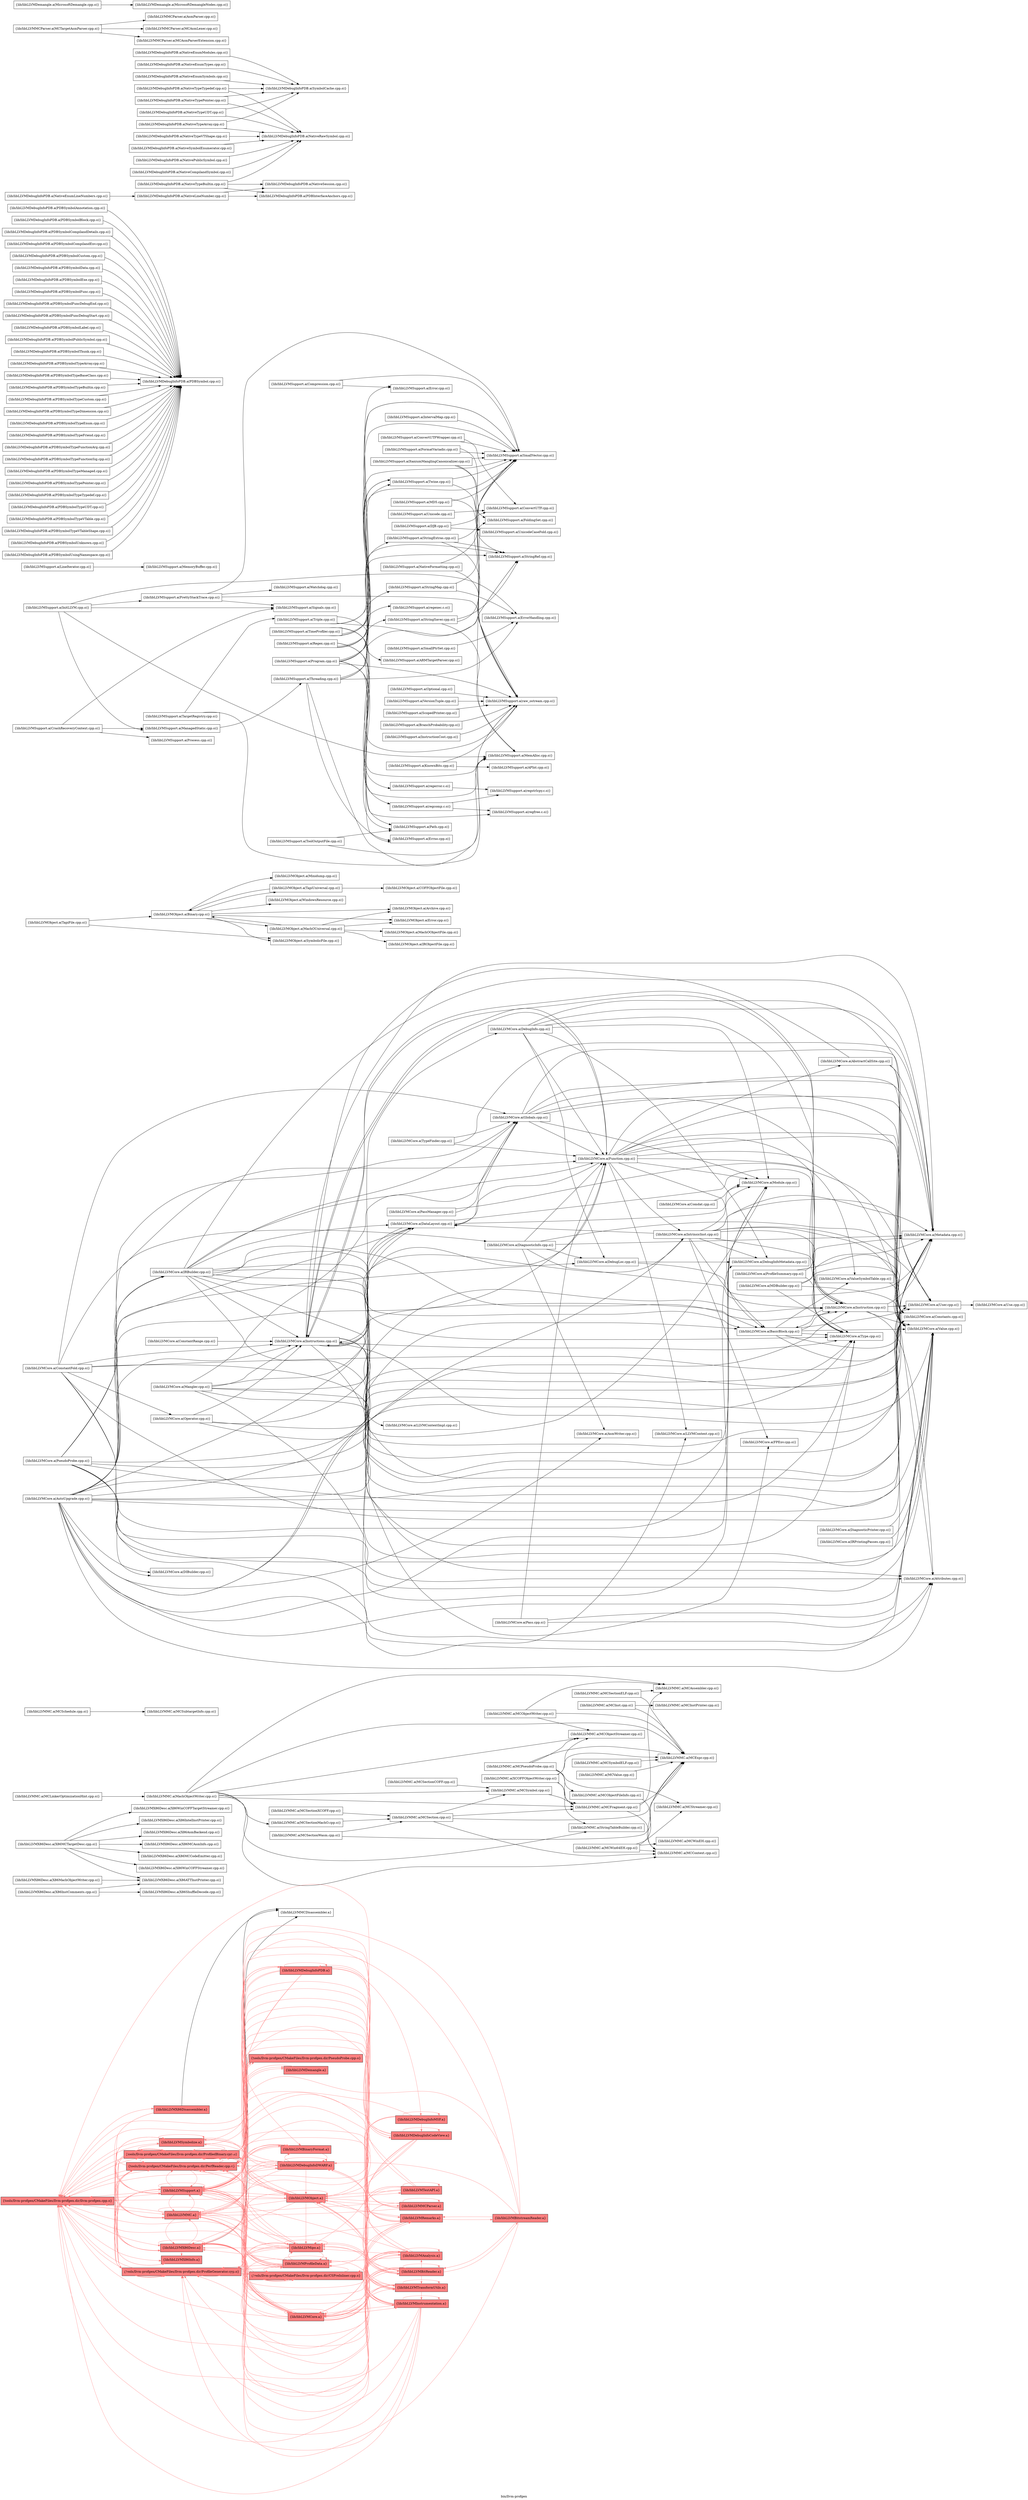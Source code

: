 digraph "bin/llvm-profgen" {
	label="bin/llvm-profgen";
	rankdir="LR"
	{ rank=same; Node0x55b3a3ca9278;  }
	{ rank=same; Node0x55b3a3ca80f8; Node0x55b3a3caa3a8; Node0x55b3a3ca9a48; Node0x55b3a3cb3638; Node0x55b3a3cb0988; Node0x55b3a3cb04d8; Node0x55b3a3cafb78; Node0x55b3a3ca4408; Node0x55b3a3ca4958;  }
	{ rank=same; Node0x55b3a3ca62a8; Node0x55b3a3cb18d8; Node0x55b3a3cb1388; Node0x55b3a3cb0e38; Node0x55b3a3caa178; Node0x55b3a3caada8; Node0x55b3a3caff88; Node0x55b3a3cb3b38; Node0x55b3a3cb1d88; Node0x55b3a3ca19d8; Node0x55b3a3ca0a38;  }
	{ rank=same; Node0x55b3a3ca9e58; Node0x55b3a3cac2e8; Node0x55b3a3cab2a8; Node0x55b3a3ca94f8; Node0x55b3a3ca2dd8; Node0x55b3a3ca1f78; Node0x55b3a3ca2478; Node0x55b3a3caa8a8; Node0x55b3a3cb44e8;  }

	Node0x55b3a3ca9278 [shape=record,shape=box,style=filled,fillcolor="1.000000 0.5 1",group=1,label="{tools/llvm-profgen/CMakeFiles/llvm-profgen.dir/llvm-profgen.cpp.o}"];
	Node0x55b3a3ca9278 -> Node0x55b3a3ca80f8[color="1.000000 0.5 1"];
	Node0x55b3a3ca9278 -> Node0x55b3a3caa3a8[color="1.000000 0.5 1"];
	Node0x55b3a3ca9278 -> Node0x55b3a3ca9a48[color="1.000000 0.5 1"];
	Node0x55b3a3ca9278 -> Node0x55b3a3cb3638[color="1.000000 0.5 1"];
	Node0x55b3a3ca9278 -> Node0x55b3a3cb0988[color="1.000000 0.5 1"];
	Node0x55b3a3ca9278 -> Node0x55b3a3cb04d8[color="1.000000 0.5 1"];
	Node0x55b3a3ca9278 -> Node0x55b3a3cafb78[color="1.000000 0.5 1"];
	Node0x55b3a3ca9278 -> Node0x55b3a3ca4408[color="1.000000 0.5 1"];
	Node0x55b3a3ca9278 -> Node0x55b3a3ca4958[color="1.000000 0.5 1"];
	Node0x55b3a3ca80f8 [shape=record,shape=box,style=filled,fillcolor="1.000000 0.5 1",group=1,label="{tools/llvm-profgen/CMakeFiles/llvm-profgen.dir/PerfReader.cpp.o}"];
	Node0x55b3a3ca80f8 -> Node0x55b3a3ca9278[color="1.000000 0.5 1"];
	Node0x55b3a3ca80f8 -> Node0x55b3a3caa3a8[color="1.000000 0.5 1"];
	Node0x55b3a3ca80f8 -> Node0x55b3a3ca9a48[color="1.000000 0.5 1"];
	Node0x55b3a3ca80f8 -> Node0x55b3a3ca62a8[color="1.000000 0.5 1"];
	Node0x55b3a3ca80f8 -> Node0x55b3a3cafb78[color="1.000000 0.5 1"];
	Node0x55b3a3ca80f8 -> Node0x55b3a3ca4408[color="1.000000 0.5 1"];
	Node0x55b3a3ca80f8 -> Node0x55b3a3ca4958[color="1.000000 0.5 1"];
	Node0x55b3a3caa3a8 [shape=record,shape=box,style=filled,fillcolor="1.000000 0.5 1",group=1,label="{tools/llvm-profgen/CMakeFiles/llvm-profgen.dir/ProfiledBinary.cpp.o}"];
	Node0x55b3a3caa3a8 -> Node0x55b3a3ca9278[color="1.000000 0.5 1"];
	Node0x55b3a3caa3a8 -> Node0x55b3a3ca80f8[color="1.000000 0.5 1"];
	Node0x55b3a3caa3a8 -> Node0x55b3a3ca9a48[color="1.000000 0.5 1"];
	Node0x55b3a3caa3a8 -> Node0x55b3a3ca62a8[color="1.000000 0.5 1"];
	Node0x55b3a3caa3a8 -> Node0x55b3a3cafb78[color="1.000000 0.5 1"];
	Node0x55b3a3caa3a8 -> Node0x55b3a3cb18d8;
	Node0x55b3a3caa3a8 -> Node0x55b3a3cb1388[color="1.000000 0.5 1"];
	Node0x55b3a3caa3a8 -> Node0x55b3a3cb0e38[color="1.000000 0.5 1"];
	Node0x55b3a3caa3a8 -> Node0x55b3a3ca4408[color="1.000000 0.5 1"];
	Node0x55b3a3caa3a8 -> Node0x55b3a3ca4958[color="1.000000 0.5 1"];
	Node0x55b3a3ca9a48 [shape=record,shape=box,style=filled,fillcolor="1.000000 0.5 1",group=1,label="{tools/llvm-profgen/CMakeFiles/llvm-profgen.dir/ProfileGenerator.cpp.o}"];
	Node0x55b3a3ca9a48 -> Node0x55b3a3ca9278[color="1.000000 0.5 1"];
	Node0x55b3a3ca9a48 -> Node0x55b3a3ca80f8[color="1.000000 0.5 1"];
	Node0x55b3a3ca9a48 -> Node0x55b3a3caa178[color="1.000000 0.5 1"];
	Node0x55b3a3ca9a48 -> Node0x55b3a3caa3a8[color="1.000000 0.5 1"];
	Node0x55b3a3ca9a48 -> Node0x55b3a3ca62a8[color="1.000000 0.5 1"];
	Node0x55b3a3ca9a48 -> Node0x55b3a3cb0e38[color="1.000000 0.5 1"];
	Node0x55b3a3ca9a48 -> Node0x55b3a3ca4408[color="1.000000 0.5 1"];
	Node0x55b3a3cb3638 [shape=record,shape=box,style=filled,fillcolor="1.000000 0.5 1",group=1,label="{lib/libLLVMX86Desc.a}"];
	Node0x55b3a3cb3638 -> Node0x55b3a3cb04d8[color="1.000000 0.5 1"];
	Node0x55b3a3cb3638 -> Node0x55b3a3cafb78[color="1.000000 0.5 1"];
	Node0x55b3a3cb3638 -> Node0x55b3a3cb18d8;
	Node0x55b3a3cb3638 -> Node0x55b3a3ca4408[color="1.000000 0.5 1"];
	Node0x55b3a3cb3638 -> Node0x55b3a3ca80f8[color="1.000000 0.5 1"];
	Node0x55b3a3cb3638 -> Node0x55b3a3cb3638[color="1.000000 0.5 1"];
	Node0x55b3a3cb3638 -> Node0x55b3a3caada8[color="1.000000 0.5 1"];
	Node0x55b3a3cb0988 [shape=record,shape=box,style=filled,fillcolor="1.000000 0.5 1",group=1,label="{lib/libLLVMX86Disassembler.a}"];
	Node0x55b3a3cb0988 -> Node0x55b3a3cb04d8[color="1.000000 0.5 1"];
	Node0x55b3a3cb0988 -> Node0x55b3a3cb18d8;
	Node0x55b3a3cb0988 -> Node0x55b3a3ca4408[color="1.000000 0.5 1"];
	Node0x55b3a3cb04d8 [shape=record,shape=box,style=filled,fillcolor="1.000000 0.5 1",group=1,label="{lib/libLLVMX86Info.a}"];
	Node0x55b3a3cb04d8 -> Node0x55b3a3ca4408[color="1.000000 0.5 1"];
	Node0x55b3a3cafb78 [shape=record,shape=box,style=filled,fillcolor="1.000000 0.5 1",group=1,label="{lib/libLLVMMC.a}"];
	Node0x55b3a3cafb78 -> Node0x55b3a3cb3638[color="1.000000 0.5 1"];
	Node0x55b3a3cafb78 -> Node0x55b3a3ca4408[color="1.000000 0.5 1"];
	Node0x55b3a3cafb78 -> Node0x55b3a3ca9278[color="1.000000 0.5 1"];
	Node0x55b3a3cafb78 -> Node0x55b3a3cafb78[color="1.000000 0.5 1"];
	Node0x55b3a3cafb78 -> Node0x55b3a3ca80f8[color="1.000000 0.5 1"];
	Node0x55b3a3cafb78 -> Node0x55b3a3caada8[color="1.000000 0.5 1"];
	Node0x55b3a3cafb78 -> Node0x55b3a3caa3a8[color="1.000000 0.5 1"];
	Node0x55b3a3ca4408 [shape=record,shape=box,style=filled,fillcolor="1.000000 0.5 1",group=1,label="{lib/libLLVMSupport.a}"];
	Node0x55b3a3ca4408 -> Node0x55b3a3ca80f8[color="1.000000 0.5 1"];
	Node0x55b3a3ca4408 -> Node0x55b3a3cafb78[color="1.000000 0.5 1"];
	Node0x55b3a3ca4408 -> Node0x55b3a3caff88[color="1.000000 0.5 1"];
	Node0x55b3a3ca4408 -> Node0x55b3a3cb1388[color="1.000000 0.5 1"];
	Node0x55b3a3ca4408 -> Node0x55b3a3ca4408[color="1.000000 0.5 1"];
	Node0x55b3a3ca4408 -> Node0x55b3a3ca9a48[color="1.000000 0.5 1"];
	Node0x55b3a3ca4408 -> Node0x55b3a3cb3638[color="1.000000 0.5 1"];
	Node0x55b3a3ca4408 -> Node0x55b3a3caa3a8[color="1.000000 0.5 1"];
	Node0x55b3a3ca4408 -> Node0x55b3a3cb3b38[color="1.000000 0.5 1"];
	Node0x55b3a3ca4408 -> Node0x55b3a3caa178[color="1.000000 0.5 1"];
	Node0x55b3a3ca4408 -> Node0x55b3a3cb1d88[color="1.000000 0.5 1"];
	Node0x55b3a3ca4408 -> Node0x55b3a3ca9278[color="1.000000 0.5 1"];
	Node0x55b3a3ca4958 [shape=record,shape=box,style=filled,fillcolor="1.000000 0.5 1",group=1,label="{lib/libLLVMSymbolize.a}"];
	Node0x55b3a3ca4958 -> Node0x55b3a3ca9278[color="1.000000 0.5 1"];
	Node0x55b3a3ca4958 -> Node0x55b3a3caa3a8[color="1.000000 0.5 1"];
	Node0x55b3a3ca4958 -> Node0x55b3a3cb3638[color="1.000000 0.5 1"];
	Node0x55b3a3ca4958 -> Node0x55b3a3cafb78[color="1.000000 0.5 1"];
	Node0x55b3a3ca4958 -> Node0x55b3a3caff88[color="1.000000 0.5 1"];
	Node0x55b3a3ca4958 -> Node0x55b3a3cb1388[color="1.000000 0.5 1"];
	Node0x55b3a3ca4958 -> Node0x55b3a3ca4408[color="1.000000 0.5 1"];
	Node0x55b3a3ca4958 -> Node0x55b3a3ca4958[color="1.000000 0.5 1"];
	Node0x55b3a3ca4958 -> Node0x55b3a3ca19d8[color="1.000000 0.5 1"];
	Node0x55b3a3ca4958 -> Node0x55b3a3ca0a38[color="1.000000 0.5 1"];
	Node0x55b3a3ca4958 -> Node0x55b3a3cb3b38[color="1.000000 0.5 1"];
	Node0x55b3a3ca62a8 [shape=record,shape=box,style=filled,fillcolor="1.000000 0.5 1",group=1,label="{tools/llvm-profgen/CMakeFiles/llvm-profgen.dir/PseudoProbe.cpp.o}"];
	Node0x55b3a3ca62a8 -> Node0x55b3a3ca9278[color="1.000000 0.5 1"];
	Node0x55b3a3ca62a8 -> Node0x55b3a3ca80f8[color="1.000000 0.5 1"];
	Node0x55b3a3ca62a8 -> Node0x55b3a3cb0e38[color="1.000000 0.5 1"];
	Node0x55b3a3ca62a8 -> Node0x55b3a3ca4408[color="1.000000 0.5 1"];
	Node0x55b3a3caa178 [shape=record,shape=box,style=filled,fillcolor="1.000000 0.5 1",group=1,label="{tools/llvm-profgen/CMakeFiles/llvm-profgen.dir/CSPreInliner.cpp.o}"];
	Node0x55b3a3caa178 -> Node0x55b3a3ca80f8[color="1.000000 0.5 1"];
	Node0x55b3a3caa178 -> Node0x55b3a3cb1d88[color="1.000000 0.5 1"];
	Node0x55b3a3caa178 -> Node0x55b3a3cb0e38[color="1.000000 0.5 1"];
	Node0x55b3a3caa178 -> Node0x55b3a3ca4408[color="1.000000 0.5 1"];
	Node0x55b3a3cb1d88 [shape=record,shape=box,style=filled,fillcolor="1.000000 0.5 1",group=1,label="{lib/libLLVMipo.a}"];
	Node0x55b3a3cb1d88 -> Node0x55b3a3caa178[color="1.000000 0.5 1"];
	Node0x55b3a3cb1d88 -> Node0x55b3a3ca9a48[color="1.000000 0.5 1"];
	Node0x55b3a3cb1d88 -> Node0x55b3a3caff88[color="1.000000 0.5 1"];
	Node0x55b3a3cb1d88 -> Node0x55b3a3cb0e38[color="1.000000 0.5 1"];
	Node0x55b3a3cb1d88 -> Node0x55b3a3ca4408[color="1.000000 0.5 1"];
	Node0x55b3a3cb1d88 -> Node0x55b3a3ca80f8[color="1.000000 0.5 1"];
	Node0x55b3a3cb1d88 -> Node0x55b3a3cb3638[color="1.000000 0.5 1"];
	Node0x55b3a3cb1d88 -> Node0x55b3a3cafb78[color="1.000000 0.5 1"];
	Node0x55b3a3cb1d88 -> Node0x55b3a3cb1d88[color="1.000000 0.5 1"];
	Node0x55b3a3cb1d88 -> Node0x55b3a3ca1f78[color="1.000000 0.5 1"];
	Node0x55b3a3cb1d88 -> Node0x55b3a3ca9278[color="1.000000 0.5 1"];
	Node0x55b3a3cb0e38 [shape=record,shape=box,style=filled,fillcolor="1.000000 0.5 1",group=1,label="{lib/libLLVMProfileData.a}"];
	Node0x55b3a3cb0e38 -> Node0x55b3a3ca80f8[color="1.000000 0.5 1"];
	Node0x55b3a3cb0e38 -> Node0x55b3a3cb3638[color="1.000000 0.5 1"];
	Node0x55b3a3cb0e38 -> Node0x55b3a3cafb78[color="1.000000 0.5 1"];
	Node0x55b3a3cb0e38 -> Node0x55b3a3caff88[color="1.000000 0.5 1"];
	Node0x55b3a3cb0e38 -> Node0x55b3a3cb1d88[color="1.000000 0.5 1"];
	Node0x55b3a3cb0e38 -> Node0x55b3a3ca4408[color="1.000000 0.5 1"];
	Node0x55b3a3cb0e38 -> Node0x55b3a3caa3a8[color="1.000000 0.5 1"];
	Node0x55b3a3cb0e38 -> Node0x55b3a3ca9a48[color="1.000000 0.5 1"];
	Node0x55b3a3cb0e38 -> Node0x55b3a3cb1388[color="1.000000 0.5 1"];
	Node0x55b3a3cb0e38 -> Node0x55b3a3cb0e38[color="1.000000 0.5 1"];
	Node0x55b3a3cb0e38 -> Node0x55b3a3caa178[color="1.000000 0.5 1"];
	Node0x55b3a3cb0e38 -> Node0x55b3a3ca9278[color="1.000000 0.5 1"];
	Node0x55b3a3cb18d8 [shape=record,shape=box,group=0,label="{lib/libLLVMMCDisassembler.a}"];
	Node0x55b3a3cb1388 [shape=record,shape=box,style=filled,fillcolor="1.000000 0.5 1",group=1,label="{lib/libLLVMObject.a}"];
	Node0x55b3a3cb1388 -> Node0x55b3a3ca4408[color="1.000000 0.5 1"];
	Node0x55b3a3cb1388 -> Node0x55b3a3caada8[color="1.000000 0.5 1"];
	Node0x55b3a3cb1388 -> Node0x55b3a3caa3a8[color="1.000000 0.5 1"];
	Node0x55b3a3cb1388 -> Node0x55b3a3cafb78[color="1.000000 0.5 1"];
	Node0x55b3a3cb1388 -> Node0x55b3a3caff88[color="1.000000 0.5 1"];
	Node0x55b3a3cb1388 -> Node0x55b3a3cb1388[color="1.000000 0.5 1"];
	Node0x55b3a3cb1388 -> Node0x55b3a3cb3638[color="1.000000 0.5 1"];
	Node0x55b3a3cb1388 -> Node0x55b3a3ca9e58[color="1.000000 0.5 1"];
	Node0x55b3a3cb1388 -> Node0x55b3a3ca9278[color="1.000000 0.5 1"];
	Node0x55b3a3cb1388 -> Node0x55b3a3cac2e8[color="1.000000 0.5 1"];
	Node0x55b3a3cb1388 -> Node0x55b3a3ca80f8[color="1.000000 0.5 1"];
	Node0x55b3a3cb1388 -> Node0x55b3a3cb1d88[color="1.000000 0.5 1"];
	Node0x55b3a3cb1388 -> Node0x55b3a3cab2a8[color="1.000000 0.5 1"];
	Node0x55b3a3cb0528 [shape=record,shape=box,group=0,label="{lib/libLLVMX86Desc.a(X86MCTargetDesc.cpp.o)}"];
	Node0x55b3a3cb0528 -> Node0x55b3a3cae548;
	Node0x55b3a3cb0528 -> Node0x55b3a3cad378;
	Node0x55b3a3cb0528 -> Node0x55b3a3cae048;
	Node0x55b3a3cb0528 -> Node0x55b3a3cabca8;
	Node0x55b3a3cb0528 -> Node0x55b3a3cac888;
	Node0x55b3a3cb0528 -> Node0x55b3a3cb3818;
	Node0x55b3a3cb0528 -> Node0x55b3a3cb3548;
	Node0x55b3a3cae548 [shape=record,shape=box,group=0,label="{lib/libLLVMX86Desc.a(X86IntelInstPrinter.cpp.o)}"];
	Node0x55b3a3cad378 [shape=record,shape=box,group=0,label="{lib/libLLVMX86Desc.a(X86ATTInstPrinter.cpp.o)}"];
	Node0x55b3a3cae048 [shape=record,shape=box,group=0,label="{lib/libLLVMX86Desc.a(X86AsmBackend.cpp.o)}"];
	Node0x55b3a3cabca8 [shape=record,shape=box,group=0,label="{lib/libLLVMX86Desc.a(X86MCAsmInfo.cpp.o)}"];
	Node0x55b3a3cac888 [shape=record,shape=box,group=0,label="{lib/libLLVMX86Desc.a(X86MCCodeEmitter.cpp.o)}"];
	Node0x55b3a3cb3818 [shape=record,shape=box,group=0,label="{lib/libLLVMX86Desc.a(X86WinCOFFStreamer.cpp.o)}"];
	Node0x55b3a3cb3548 [shape=record,shape=box,group=0,label="{lib/libLLVMX86Desc.a(X86WinCOFFTargetStreamer.cpp.o)}"];
	Node0x55b3a3caeef8 [shape=record,shape=box,group=0,label="{lib/libLLVMX86Desc.a(X86InstComments.cpp.o)}"];
	Node0x55b3a3caeef8 -> Node0x55b3a3cad378;
	Node0x55b3a3caeef8 -> Node0x55b3a3cad5a8;
	Node0x55b3a3cad5a8 [shape=record,shape=box,group=0,label="{lib/libLLVMX86Desc.a(X86ShuffleDecode.cpp.o)}"];
	Node0x55b3a3caada8 [shape=record,shape=box,style=filled,fillcolor="1.000000 0.5 1",group=1,label="{lib/libLLVMBinaryFormat.a}"];
	Node0x55b3a3caada8 -> Node0x55b3a3caff88[color="1.000000 0.5 1"];
	Node0x55b3a3caada8 -> Node0x55b3a3ca4408[color="1.000000 0.5 1"];
	Node0x55b3a3caada8 -> Node0x55b3a3ca19d8[color="1.000000 0.5 1"];
	Node0x55b3a3caada8 -> Node0x55b3a3cb1388[color="1.000000 0.5 1"];
	Node0x55b3a3cacb58 [shape=record,shape=box,group=0,label="{lib/libLLVMX86Desc.a(X86MachObjectWriter.cpp.o)}"];
	Node0x55b3a3cacb58 -> Node0x55b3a3cad378;
	Node0x55b3a3cac338 [shape=record,shape=box,group=0,label="{lib/libLLVMMC.a(MCFragment.cpp.o)}"];
	Node0x55b3a3cac338 -> Node0x55b3a3cae1d8;
	Node0x55b3a3cac338 -> Node0x55b3a3caa858;
	Node0x55b3a3cac338 -> Node0x55b3a3cabac8;
	Node0x55b3a3cae1d8 [shape=record,shape=box,group=0,label="{lib/libLLVMMC.a(MCAssembler.cpp.o)}"];
	Node0x55b3a3caa858 [shape=record,shape=box,group=0,label="{lib/libLLVMMC.a(MCContext.cpp.o)}"];
	Node0x55b3a3cabac8 [shape=record,shape=box,group=0,label="{lib/libLLVMMC.a(MCExpr.cpp.o)}"];
	Node0x55b3a3cacab8 [shape=record,shape=box,group=0,label="{lib/libLLVMMC.a(MCInst.cpp.o)}"];
	Node0x55b3a3cacab8 -> Node0x55b3a3cabac8;
	Node0x55b3a3cacab8 -> Node0x55b3a3cb1fb8;
	Node0x55b3a3cb1fb8 [shape=record,shape=box,group=0,label="{lib/libLLVMMC.a(MCInstPrinter.cpp.o)}"];
	Node0x55b3a3ca6fc8 [shape=record,shape=box,group=0,label="{lib/libLLVMMC.a(MCObjectFileInfo.cpp.o)}"];
	Node0x55b3a3ca6fc8 -> Node0x55b3a3caa858;
	Node0x55b3a3ca8008 [shape=record,shape=box,group=0,label="{lib/libLLVMMC.a(MCObjectWriter.cpp.o)}"];
	Node0x55b3a3ca8008 -> Node0x55b3a3cae1d8;
	Node0x55b3a3ca8008 -> Node0x55b3a3cabac8;
	Node0x55b3a3ca8008 -> Node0x55b3a3ca9228;
	Node0x55b3a3ca9228 [shape=record,shape=box,group=0,label="{lib/libLLVMMC.a(MCObjectStreamer.cpp.o)}"];
	Node0x55b3a3caa128 [shape=record,shape=box,group=0,label="{lib/libLLVMMC.a(MCPseudoProbe.cpp.o)}"];
	Node0x55b3a3caa128 -> Node0x55b3a3cabac8;
	Node0x55b3a3caa128 -> Node0x55b3a3cac338;
	Node0x55b3a3caa128 -> Node0x55b3a3ca6fc8;
	Node0x55b3a3caa128 -> Node0x55b3a3ca9228;
	Node0x55b3a3caa128 -> Node0x55b3a3ca4e58;
	Node0x55b3a3ca4e58 [shape=record,shape=box,group=0,label="{lib/libLLVMMC.a(MCStreamer.cpp.o)}"];
	Node0x55b3a3ca9318 [shape=record,shape=box,group=0,label="{lib/libLLVMMC.a(MCSection.cpp.o)}"];
	Node0x55b3a3ca9318 -> Node0x55b3a3caa858;
	Node0x55b3a3ca9318 -> Node0x55b3a3cabac8;
	Node0x55b3a3ca9318 -> Node0x55b3a3cac338;
	Node0x55b3a3ca9318 -> Node0x55b3a3ca3968;
	Node0x55b3a3ca3968 [shape=record,shape=box,group=0,label="{lib/libLLVMMC.a(MCSymbol.cpp.o)}"];
	Node0x55b3a3ca3968 -> Node0x55b3a3cac338;
	Node0x55b3a3cab758 [shape=record,shape=box,group=0,label="{lib/libLLVMMC.a(MCSectionCOFF.cpp.o)}"];
	Node0x55b3a3cab758 -> Node0x55b3a3ca3968;
	Node0x55b3a3cab488 [shape=record,shape=box,group=0,label="{lib/libLLVMMC.a(MCSectionELF.cpp.o)}"];
	Node0x55b3a3cab488 -> Node0x55b3a3cae1d8;
	Node0x55b3a3cab488 -> Node0x55b3a3cabac8;
	Node0x55b3a3caa768 [shape=record,shape=box,group=0,label="{lib/libLLVMMC.a(MCSectionMachO.cpp.o)}"];
	Node0x55b3a3caa768 -> Node0x55b3a3ca9318;
	Node0x55b3a3cacc48 [shape=record,shape=box,group=0,label="{lib/libLLVMMC.a(MCSectionWasm.cpp.o)}"];
	Node0x55b3a3cacc48 -> Node0x55b3a3cabac8;
	Node0x55b3a3cacc48 -> Node0x55b3a3ca9318;
	Node0x55b3a3cac068 [shape=record,shape=box,group=0,label="{lib/libLLVMMC.a(MCSectionXCOFF.cpp.o)}"];
	Node0x55b3a3cac068 -> Node0x55b3a3ca9318;
	Node0x55b3a3ca3648 [shape=record,shape=box,group=0,label="{lib/libLLVMMC.a(MCSchedule.cpp.o)}"];
	Node0x55b3a3ca3648 -> Node0x55b3a3ca5268;
	Node0x55b3a3ca5268 [shape=record,shape=box,group=0,label="{lib/libLLVMMC.a(MCSubtargetInfo.cpp.o)}"];
	Node0x55b3a3cb1108 [shape=record,shape=box,group=0,label="{lib/libLLVMMC.a(MCSymbolELF.cpp.o)}"];
	Node0x55b3a3cb1108 -> Node0x55b3a3cabac8;
	Node0x55b3a3caff38 [shape=record,shape=box,group=0,label="{lib/libLLVMMC.a(MCValue.cpp.o)}"];
	Node0x55b3a3caff38 -> Node0x55b3a3cabac8;
	Node0x55b3a3cb06b8 [shape=record,shape=box,group=0,label="{lib/libLLVMMC.a(MCWin64EH.cpp.o)}"];
	Node0x55b3a3cb06b8 -> Node0x55b3a3caa858;
	Node0x55b3a3cb06b8 -> Node0x55b3a3cabac8;
	Node0x55b3a3cb06b8 -> Node0x55b3a3ca4e58;
	Node0x55b3a3cb06b8 -> Node0x55b3a3cb3ae8;
	Node0x55b3a3cb3ae8 [shape=record,shape=box,group=0,label="{lib/libLLVMMC.a(MCWinEH.cpp.o)}"];
	Node0x55b3a3cb1b08 [shape=record,shape=box,group=0,label="{lib/libLLVMMC.a(MachObjectWriter.cpp.o)}"];
	Node0x55b3a3cb1b08 -> Node0x55b3a3cae1d8;
	Node0x55b3a3cb1b08 -> Node0x55b3a3caa858;
	Node0x55b3a3cb1b08 -> Node0x55b3a3cabac8;
	Node0x55b3a3cb1b08 -> Node0x55b3a3cac338;
	Node0x55b3a3cb1b08 -> Node0x55b3a3ca9228;
	Node0x55b3a3cb1b08 -> Node0x55b3a3caa768;
	Node0x55b3a3cb1b08 -> Node0x55b3a3ca3968;
	Node0x55b3a3cb1b08 -> Node0x55b3a3ca4048;
	Node0x55b3a3ca4048 [shape=record,shape=box,group=0,label="{lib/libLLVMMC.a(StringTableBuilder.cpp.o)}"];
	Node0x55b3a3ca2f68 [shape=record,shape=box,group=0,label="{lib/libLLVMMC.a(MCLinkerOptimizationHint.cpp.o)}"];
	Node0x55b3a3ca2f68 -> Node0x55b3a3cb1b08;
	Node0x55b3a3ca0c18 [shape=record,shape=box,group=0,label="{lib/libLLVMMC.a(XCOFFObjectWriter.cpp.o)}"];
	Node0x55b3a3ca0c18 -> Node0x55b3a3cabac8;
	Node0x55b3a3ca0c18 -> Node0x55b3a3cac338;
	Node0x55b3a3ca0c18 -> Node0x55b3a3ca9228;
	Node0x55b3a3ca0c18 -> Node0x55b3a3ca4048;
	Node0x55b3a3caff88 [shape=record,shape=box,style=filled,fillcolor="1.000000 0.5 1",group=1,label="{lib/libLLVMCore.a}"];
	Node0x55b3a3caff88 -> Node0x55b3a3ca80f8[color="1.000000 0.5 1"];
	Node0x55b3a3caff88 -> Node0x55b3a3caff88[color="1.000000 0.5 1"];
	Node0x55b3a3caff88 -> Node0x55b3a3ca4408[color="1.000000 0.5 1"];
	Node0x55b3a3caff88 -> Node0x55b3a3cb3638[color="1.000000 0.5 1"];
	Node0x55b3a3caff88 -> Node0x55b3a3cafb78[color="1.000000 0.5 1"];
	Node0x55b3a3caff88 -> Node0x55b3a3ca9a48[color="1.000000 0.5 1"];
	Node0x55b3a3caff88 -> Node0x55b3a3ca94f8[color="1.000000 0.5 1"];
	Node0x55b3a3caff88 -> Node0x55b3a3caada8[color="1.000000 0.5 1"];
	Node0x55b3a3caff88 -> Node0x55b3a3ca9278[color="1.000000 0.5 1"];
	Node0x55b3a3caff88 -> Node0x55b3a3cb1d88[color="1.000000 0.5 1"];
	Node0x55b3a3caff88 -> Node0x55b3a3ca2dd8[color="1.000000 0.5 1"];
	Node0x55b3a3caff88 -> Node0x55b3a3ca1f78[color="1.000000 0.5 1"];
	Node0x55b3a3caff88 -> Node0x55b3a3ca2478[color="1.000000 0.5 1"];
	Node0x55b3a3caff88 -> Node0x55b3a3ca9e58[color="1.000000 0.5 1"];
	Node0x55b3a3ca2ba8 [shape=record,shape=box,group=0,label="{lib/libLLVMCore.a(ConstantRange.cpp.o)}"];
	Node0x55b3a3ca2ba8 -> Node0x55b3a3cb2698;
	Node0x55b3a3cb2698 [shape=record,shape=box,group=0,label="{lib/libLLVMCore.a(Instructions.cpp.o)}"];
	Node0x55b3a3cb2698 -> Node0x55b3a3ca2388;
	Node0x55b3a3cb2698 -> Node0x55b3a3cb1658;
	Node0x55b3a3cb2698 -> Node0x55b3a3cb0ed8;
	Node0x55b3a3cb2698 -> Node0x55b3a3cb12e8;
	Node0x55b3a3cb2698 -> Node0x55b3a3cb00c8;
	Node0x55b3a3cb2698 -> Node0x55b3a3ca4db8;
	Node0x55b3a3cb2698 -> Node0x55b3a3ca3be8;
	Node0x55b3a3cb2698 -> Node0x55b3a3caf858;
	Node0x55b3a3cb2698 -> Node0x55b3a3cb25f8;
	Node0x55b3a3cb2698 -> Node0x55b3a3cb3278;
	Node0x55b3a3cb2698 -> Node0x55b3a3ca21f8;
	Node0x55b3a3cb2698 -> Node0x55b3a3cb0118;
	Node0x55b3a3ca2388 [shape=record,shape=box,group=0,label="{lib/libLLVMCore.a(Metadata.cpp.o)}"];
	Node0x55b3a3cb1658 [shape=record,shape=box,group=0,label="{lib/libLLVMCore.a(DataLayout.cpp.o)}"];
	Node0x55b3a3cb1658 -> Node0x55b3a3cb2698;
	Node0x55b3a3cb1658 -> Node0x55b3a3cb0ed8;
	Node0x55b3a3cb1658 -> Node0x55b3a3ca3eb8;
	Node0x55b3a3cb1658 -> Node0x55b3a3ca3be8;
	Node0x55b3a3cb0ed8 [shape=record,shape=box,group=0,label="{lib/libLLVMCore.a(Type.cpp.o)}"];
	Node0x55b3a3cb12e8 [shape=record,shape=box,group=0,label="{lib/libLLVMCore.a(Constants.cpp.o)}"];
	Node0x55b3a3cb00c8 [shape=record,shape=box,group=0,label="{lib/libLLVMCore.a(User.cpp.o)}"];
	Node0x55b3a3cb00c8 -> Node0x55b3a3caf9e8;
	Node0x55b3a3ca4db8 [shape=record,shape=box,group=0,label="{lib/libLLVMCore.a(Value.cpp.o)}"];
	Node0x55b3a3ca3be8 [shape=record,shape=box,group=0,label="{lib/libLLVMCore.a(Module.cpp.o)}"];
	Node0x55b3a3caf858 [shape=record,shape=box,group=0,label="{lib/libLLVMCore.a(LLVMContextImpl.cpp.o)}"];
	Node0x55b3a3cb25f8 [shape=record,shape=box,group=0,label="{lib/libLLVMCore.a(Function.cpp.o)}"];
	Node0x55b3a3cb25f8 -> Node0x55b3a3ca2388;
	Node0x55b3a3cb25f8 -> Node0x55b3a3cb2698;
	Node0x55b3a3cb25f8 -> Node0x55b3a3cb1658;
	Node0x55b3a3cb25f8 -> Node0x55b3a3cb0ed8;
	Node0x55b3a3cb25f8 -> Node0x55b3a3cb12e8;
	Node0x55b3a3cb25f8 -> Node0x55b3a3cb00c8;
	Node0x55b3a3cb25f8 -> Node0x55b3a3cafcb8;
	Node0x55b3a3cb25f8 -> Node0x55b3a3ca4db8;
	Node0x55b3a3cb25f8 -> Node0x55b3a3ca3be8;
	Node0x55b3a3cb25f8 -> Node0x55b3a3cb1748;
	Node0x55b3a3cb25f8 -> Node0x55b3a3cb1a18;
	Node0x55b3a3cb25f8 -> Node0x55b3a3cb3278;
	Node0x55b3a3cb25f8 -> Node0x55b3a3cb0118;
	Node0x55b3a3cb25f8 -> Node0x55b3a3cb2eb8;
	Node0x55b3a3cb3278 [shape=record,shape=box,group=0,label="{lib/libLLVMCore.a(BasicBlock.cpp.o)}"];
	Node0x55b3a3cb3278 -> Node0x55b3a3ca2388;
	Node0x55b3a3cb3278 -> Node0x55b3a3cb0ed8;
	Node0x55b3a3cb3278 -> Node0x55b3a3cb12e8;
	Node0x55b3a3cb3278 -> Node0x55b3a3cb00c8;
	Node0x55b3a3cb3278 -> Node0x55b3a3ca4db8;
	Node0x55b3a3cb3278 -> Node0x55b3a3cb1748;
	Node0x55b3a3cb3278 -> Node0x55b3a3ca21f8;
	Node0x55b3a3ca21f8 [shape=record,shape=box,group=0,label="{lib/libLLVMCore.a(Instruction.cpp.o)}"];
	Node0x55b3a3ca21f8 -> Node0x55b3a3ca2388;
	Node0x55b3a3ca21f8 -> Node0x55b3a3cb2698;
	Node0x55b3a3ca21f8 -> Node0x55b3a3cb12e8;
	Node0x55b3a3ca21f8 -> Node0x55b3a3cb00c8;
	Node0x55b3a3ca21f8 -> Node0x55b3a3ca4db8;
	Node0x55b3a3ca21f8 -> Node0x55b3a3cb3278;
	Node0x55b3a3ca21f8 -> Node0x55b3a3cb0118;
	Node0x55b3a3cb0118 [shape=record,shape=box,group=0,label="{lib/libLLVMCore.a(Attributes.cpp.o)}"];
	Node0x55b3a3ca3eb8 [shape=record,shape=box,group=0,label="{lib/libLLVMCore.a(Globals.cpp.o)}"];
	Node0x55b3a3ca3eb8 -> Node0x55b3a3ca2388;
	Node0x55b3a3ca3eb8 -> Node0x55b3a3cb0ed8;
	Node0x55b3a3ca3eb8 -> Node0x55b3a3cb12e8;
	Node0x55b3a3ca3eb8 -> Node0x55b3a3cb00c8;
	Node0x55b3a3ca3eb8 -> Node0x55b3a3ca4db8;
	Node0x55b3a3ca3eb8 -> Node0x55b3a3ca3be8;
	Node0x55b3a3ca3eb8 -> Node0x55b3a3cb25f8;
	Node0x55b3a3caf9e8 [shape=record,shape=box,group=0,label="{lib/libLLVMCore.a(Use.cpp.o)}"];
	Node0x55b3a3cafcb8 [shape=record,shape=box,group=0,label="{lib/libLLVMCore.a(IntrinsicInst.cpp.o)}"];
	Node0x55b3a3cafcb8 -> Node0x55b3a3ca12a8;
	Node0x55b3a3cafcb8 -> Node0x55b3a3ca2388;
	Node0x55b3a3cafcb8 -> Node0x55b3a3cb2698;
	Node0x55b3a3cafcb8 -> Node0x55b3a3cb1658;
	Node0x55b3a3cafcb8 -> Node0x55b3a3cb0ed8;
	Node0x55b3a3cafcb8 -> Node0x55b3a3cb12e8;
	Node0x55b3a3cafcb8 -> Node0x55b3a3cb00c8;
	Node0x55b3a3cafcb8 -> Node0x55b3a3ca4db8;
	Node0x55b3a3cafcb8 -> Node0x55b3a3ca3be8;
	Node0x55b3a3cafcb8 -> Node0x55b3a3cb3278;
	Node0x55b3a3cafcb8 -> Node0x55b3a3ca21f8;
	Node0x55b3a3cafcb8 -> Node0x55b3a3cb1f18;
	Node0x55b3a3ca12a8 [shape=record,shape=box,group=0,label="{lib/libLLVMCore.a(DebugInfoMetadata.cpp.o)}"];
	Node0x55b3a3cb1f18 [shape=record,shape=box,group=0,label="{lib/libLLVMCore.a(FPEnv.cpp.o)}"];
	Node0x55b3a3ca4b38 [shape=record,shape=box,group=0,label="{lib/libLLVMCore.a(Operator.cpp.o)}"];
	Node0x55b3a3ca4b38 -> Node0x55b3a3cb2698;
	Node0x55b3a3ca4b38 -> Node0x55b3a3cb1658;
	Node0x55b3a3ca4b38 -> Node0x55b3a3cb0ed8;
	Node0x55b3a3ca4b38 -> Node0x55b3a3cb12e8;
	Node0x55b3a3cb1748 [shape=record,shape=box,group=0,label="{lib/libLLVMCore.a(ValueSymbolTable.cpp.o)}"];
	Node0x55b3a3cb1748 -> Node0x55b3a3ca4db8;
	Node0x55b3a3cb3a48 [shape=record,shape=box,group=0,label="{lib/libLLVMCore.a(DiagnosticPrinter.cpp.o)}"];
	Node0x55b3a3cb3a48 -> Node0x55b3a3ca4db8;
	Node0x55b3a3ca94f8 [shape=record,shape=box,style=filled,fillcolor="1.000000 0.5 1",group=1,label="{lib/libLLVMRemarks.a}"];
	Node0x55b3a3ca94f8 -> Node0x55b3a3ca4408[color="1.000000 0.5 1"];
	Node0x55b3a3ca94f8 -> Node0x55b3a3ca19d8[color="1.000000 0.5 1"];
	Node0x55b3a3ca94f8 -> Node0x55b3a3ca80f8[color="1.000000 0.5 1"];
	Node0x55b3a3ca94f8 -> Node0x55b3a3caa3a8[color="1.000000 0.5 1"];
	Node0x55b3a3ca94f8 -> Node0x55b3a3ca9e58[color="1.000000 0.5 1"];
	Node0x55b3a3ca94f8 -> Node0x55b3a3cafb78[color="1.000000 0.5 1"];
	Node0x55b3a3ca94f8 -> Node0x55b3a3caff88[color="1.000000 0.5 1"];
	Node0x55b3a3ca94f8 -> Node0x55b3a3cb1388[color="1.000000 0.5 1"];
	Node0x55b3a3ca94f8 -> Node0x55b3a3cb3638[color="1.000000 0.5 1"];
	Node0x55b3a3ca94f8 -> Node0x55b3a3cac838[color="1.000000 0.5 1"];
	Node0x55b3a3cb2288 [shape=record,shape=box,group=0,label="{lib/libLLVMCore.a(DiagnosticInfo.cpp.o)}"];
	Node0x55b3a3cb2288 -> Node0x55b3a3ca2388;
	Node0x55b3a3cb2288 -> Node0x55b3a3ca4db8;
	Node0x55b3a3cb2288 -> Node0x55b3a3cb25f8;
	Node0x55b3a3cb2288 -> Node0x55b3a3ca21f8;
	Node0x55b3a3cb2288 -> Node0x55b3a3cafa38;
	Node0x55b3a3cb2288 -> Node0x55b3a3cb2008;
	Node0x55b3a3cafa38 [shape=record,shape=box,group=0,label="{lib/libLLVMCore.a(AsmWriter.cpp.o)}"];
	Node0x55b3a3cb2008 [shape=record,shape=box,group=0,label="{lib/libLLVMCore.a(DebugLoc.cpp.o)}"];
	Node0x55b3a3cb2008 -> Node0x55b3a3ca12a8;
	Node0x55b3a3cb2008 -> Node0x55b3a3ca2388;
	Node0x55b3a3cb1a18 [shape=record,shape=box,group=0,label="{lib/libLLVMCore.a(LLVMContext.cpp.o)}"];
	Node0x55b3a3cb2eb8 [shape=record,shape=box,group=0,label="{lib/libLLVMCore.a(AbstractCallSite.cpp.o)}"];
	Node0x55b3a3cb2eb8 -> Node0x55b3a3ca2388;
	Node0x55b3a3cb2eb8 -> Node0x55b3a3cb2698;
	Node0x55b3a3cb2eb8 -> Node0x55b3a3cb12e8;
	Node0x55b3a3cb2eb8 -> Node0x55b3a3cb00c8;
	Node0x55b3a3cb4308 [shape=record,shape=box,group=0,label="{lib/libLLVMCore.a(Comdat.cpp.o)}"];
	Node0x55b3a3cb4308 -> Node0x55b3a3ca3be8;
	Node0x55b3a3cb3db8 [shape=record,shape=box,group=0,label="{lib/libLLVMCore.a(TypeFinder.cpp.o)}"];
	Node0x55b3a3cb3db8 -> Node0x55b3a3ca2388;
	Node0x55b3a3cb3db8 -> Node0x55b3a3ca3eb8;
	Node0x55b3a3cb3db8 -> Node0x55b3a3cb25f8;
	Node0x55b3a3cb2738 [shape=record,shape=box,group=0,label="{lib/libLLVMCore.a(MDBuilder.cpp.o)}"];
	Node0x55b3a3cb2738 -> Node0x55b3a3ca2388;
	Node0x55b3a3cb2738 -> Node0x55b3a3cb0ed8;
	Node0x55b3a3cb2738 -> Node0x55b3a3cb12e8;
	Node0x55b3a3cb2738 -> Node0x55b3a3ca4db8;
	Node0x55b3a3ca3468 [shape=record,shape=box,group=0,label="{lib/libLLVMCore.a(DebugInfo.cpp.o)}"];
	Node0x55b3a3ca3468 -> Node0x55b3a3ca12a8;
	Node0x55b3a3ca3468 -> Node0x55b3a3ca2388;
	Node0x55b3a3ca3468 -> Node0x55b3a3ca4db8;
	Node0x55b3a3ca3468 -> Node0x55b3a3ca3be8;
	Node0x55b3a3ca3468 -> Node0x55b3a3cb25f8;
	Node0x55b3a3ca3468 -> Node0x55b3a3ca21f8;
	Node0x55b3a3ca3468 -> Node0x55b3a3cb2008;
	Node0x55b3a3ca4368 [shape=record,shape=box,group=0,label="{lib/libLLVMCore.a(IRBuilder.cpp.o)}"];
	Node0x55b3a3ca4368 -> Node0x55b3a3ca2388;
	Node0x55b3a3ca4368 -> Node0x55b3a3cb2698;
	Node0x55b3a3ca4368 -> Node0x55b3a3cb1658;
	Node0x55b3a3ca4368 -> Node0x55b3a3cb0ed8;
	Node0x55b3a3ca4368 -> Node0x55b3a3cb12e8;
	Node0x55b3a3ca4368 -> Node0x55b3a3cb00c8;
	Node0x55b3a3ca4368 -> Node0x55b3a3ca4db8;
	Node0x55b3a3ca4368 -> Node0x55b3a3ca3eb8;
	Node0x55b3a3ca4368 -> Node0x55b3a3cb25f8;
	Node0x55b3a3ca4368 -> Node0x55b3a3cb3278;
	Node0x55b3a3ca4368 -> Node0x55b3a3ca21f8;
	Node0x55b3a3ca4368 -> Node0x55b3a3cb0118;
	Node0x55b3a3ca4368 -> Node0x55b3a3cb1f18;
	Node0x55b3a3cb2b98 [shape=record,shape=box,group=0,label="{lib/libLLVMCore.a(ProfileSummary.cpp.o)}"];
	Node0x55b3a3cb2b98 -> Node0x55b3a3ca2388;
	Node0x55b3a3cb2b98 -> Node0x55b3a3cb0ed8;
	Node0x55b3a3cb2b98 -> Node0x55b3a3cb12e8;
	Node0x55b3a3cb3958 [shape=record,shape=box,group=0,label="{lib/libLLVMCore.a(ConstantFold.cpp.o)}"];
	Node0x55b3a3cb3958 -> Node0x55b3a3ca2388;
	Node0x55b3a3cb3958 -> Node0x55b3a3cb2698;
	Node0x55b3a3cb3958 -> Node0x55b3a3cb0ed8;
	Node0x55b3a3cb3958 -> Node0x55b3a3cb12e8;
	Node0x55b3a3cb3958 -> Node0x55b3a3ca4db8;
	Node0x55b3a3cb3958 -> Node0x55b3a3ca4b38;
	Node0x55b3a3cb3958 -> Node0x55b3a3ca3eb8;
	Node0x55b3a3cb3958 -> Node0x55b3a3ca3be8;
	Node0x55b3a3cb3958 -> Node0x55b3a3cb25f8;
	Node0x55b3a3ca1f78 [shape=record,shape=box,style=filled,fillcolor="1.000000 0.5 1",group=1,label="{lib/libLLVMTransformUtils.a}"];
	Node0x55b3a3ca1f78 -> Node0x55b3a3cb1388[color="1.000000 0.5 1"];
	Node0x55b3a3ca1f78 -> Node0x55b3a3ca4408[color="1.000000 0.5 1"];
	Node0x55b3a3ca1f78 -> Node0x55b3a3ca80f8[color="1.000000 0.5 1"];
	Node0x55b3a3ca1f78 -> Node0x55b3a3caff88[color="1.000000 0.5 1"];
	Node0x55b3a3ca1f78 -> Node0x55b3a3cb1d88[color="1.000000 0.5 1"];
	Node0x55b3a3ca1f78 -> Node0x55b3a3ca2478[color="1.000000 0.5 1"];
	Node0x55b3a3ca1f78 -> Node0x55b3a3cb3638[color="1.000000 0.5 1"];
	Node0x55b3a3ca1f78 -> Node0x55b3a3ca9278[color="1.000000 0.5 1"];
	Node0x55b3a3ca1f78 -> Node0x55b3a3ca1f78[color="1.000000 0.5 1"];
	Node0x55b3a3ca1f78 -> Node0x55b3a3ca2dd8[color="1.000000 0.5 1"];
	Node0x55b3a3ca1f78 -> Node0x55b3a3ca9a48[color="1.000000 0.5 1"];
	Node0x55b3a3ca15c8 [shape=record,shape=box,group=0,label="{lib/libLLVMCore.a(PassManager.cpp.o)}"];
	Node0x55b3a3ca15c8 -> Node0x55b3a3ca4db8;
	Node0x55b3a3ca15c8 -> Node0x55b3a3ca3eb8;
	Node0x55b3a3ca1078 [shape=record,shape=box,group=0,label="{lib/libLLVMCore.a(Pass.cpp.o)}"];
	Node0x55b3a3ca1078 -> Node0x55b3a3ca4db8;
	Node0x55b3a3ca1078 -> Node0x55b3a3cb25f8;
	Node0x55b3a3ca1078 -> Node0x55b3a3cb0118;
	Node0x55b3a3ca2bf8 [shape=record,shape=box,group=0,label="{lib/libLLVMCore.a(IRPrintingPasses.cpp.o)}"];
	Node0x55b3a3ca2bf8 -> Node0x55b3a3ca4db8;
	Node0x55b3a3cb19c8 [shape=record,shape=box,group=0,label="{lib/libLLVMCore.a(PseudoProbe.cpp.o)}"];
	Node0x55b3a3cb19c8 -> Node0x55b3a3ca12a8;
	Node0x55b3a3cb19c8 -> Node0x55b3a3ca2388;
	Node0x55b3a3cb19c8 -> Node0x55b3a3cb0ed8;
	Node0x55b3a3cb19c8 -> Node0x55b3a3cb12e8;
	Node0x55b3a3cb19c8 -> Node0x55b3a3ca4db8;
	Node0x55b3a3cb19c8 -> Node0x55b3a3ca21f8;
	Node0x55b3a3cb19c8 -> Node0x55b3a3cb2008;
	Node0x55b3a3cb19c8 -> Node0x55b3a3ca3b48;
	Node0x55b3a3cb19c8 -> Node0x55b3a3ca4368;
	Node0x55b3a3ca3b48 [shape=record,shape=box,group=0,label="{lib/libLLVMCore.a(DIBuilder.cpp.o)}"];
	Node0x55b3a3cb3d18 [shape=record,shape=box,group=0,label="{lib/libLLVMObject.a(Binary.cpp.o)}"];
	Node0x55b3a3cb3d18 -> Node0x55b3a3cb4628;
	Node0x55b3a3cb3d18 -> Node0x55b3a3cb2508;
	Node0x55b3a3cb3d18 -> Node0x55b3a3cb2d28;
	Node0x55b3a3cb3d18 -> Node0x55b3a3ca2c98;
	Node0x55b3a3cb3d18 -> Node0x55b3a3cb01b8;
	Node0x55b3a3cb3d18 -> Node0x55b3a3ca0c68;
	Node0x55b3a3cb3d18 -> Node0x55b3a3ca2338;
	Node0x55b3a3cb4628 [shape=record,shape=box,group=0,label="{lib/libLLVMObject.a(Archive.cpp.o)}"];
	Node0x55b3a3cb2508 [shape=record,shape=box,group=0,label="{lib/libLLVMObject.a(Error.cpp.o)}"];
	Node0x55b3a3cb2d28 [shape=record,shape=box,group=0,label="{lib/libLLVMObject.a(MachOUniversal.cpp.o)}"];
	Node0x55b3a3cb2d28 -> Node0x55b3a3cb3d18;
	Node0x55b3a3cb2d28 -> Node0x55b3a3cb4628;
	Node0x55b3a3cb2d28 -> Node0x55b3a3cb2508;
	Node0x55b3a3cb2d28 -> Node0x55b3a3cabd48;
	Node0x55b3a3cb2d28 -> Node0x55b3a3ca1988;
	Node0x55b3a3ca2c98 [shape=record,shape=box,group=0,label="{lib/libLLVMObject.a(Minidump.cpp.o)}"];
	Node0x55b3a3cb01b8 [shape=record,shape=box,group=0,label="{lib/libLLVMObject.a(SymbolicFile.cpp.o)}"];
	Node0x55b3a3ca0c68 [shape=record,shape=box,group=0,label="{lib/libLLVMObject.a(TapiUniversal.cpp.o)}"];
	Node0x55b3a3ca0c68 -> Node0x55b3a3cb3d18;
	Node0x55b3a3ca0c68 -> Node0x55b3a3cb4538;
	Node0x55b3a3ca2338 [shape=record,shape=box,group=0,label="{lib/libLLVMObject.a(WindowsResource.cpp.o)}"];
	Node0x55b3a3cabd48 [shape=record,shape=box,group=0,label="{lib/libLLVMObject.a(MachOObjectFile.cpp.o)}"];
	Node0x55b3a3ca1988 [shape=record,shape=box,group=0,label="{lib/libLLVMObject.a(IRObjectFile.cpp.o)}"];
	Node0x55b3a3ca9e58 [shape=record,shape=box,style=filled,fillcolor="1.000000 0.5 1",group=1,label="{lib/libLLVMBitReader.a}"];
	Node0x55b3a3ca9e58 -> Node0x55b3a3ca9278[color="1.000000 0.5 1"];
	Node0x55b3a3ca9e58 -> Node0x55b3a3ca80f8[color="1.000000 0.5 1"];
	Node0x55b3a3ca9e58 -> Node0x55b3a3caa3a8[color="1.000000 0.5 1"];
	Node0x55b3a3ca9e58 -> Node0x55b3a3cb3638[color="1.000000 0.5 1"];
	Node0x55b3a3ca9e58 -> Node0x55b3a3cafb78[color="1.000000 0.5 1"];
	Node0x55b3a3ca9e58 -> Node0x55b3a3caff88[color="1.000000 0.5 1"];
	Node0x55b3a3ca9e58 -> Node0x55b3a3cb1d88[color="1.000000 0.5 1"];
	Node0x55b3a3ca9e58 -> Node0x55b3a3cb1388[color="1.000000 0.5 1"];
	Node0x55b3a3ca9e58 -> Node0x55b3a3ca4408[color="1.000000 0.5 1"];
	Node0x55b3a3ca9e58 -> Node0x55b3a3ca2dd8[color="1.000000 0.5 1"];
	Node0x55b3a3ca9e58 -> Node0x55b3a3ca1f78[color="1.000000 0.5 1"];
	Node0x55b3a3ca9e58 -> Node0x55b3a3ca2478[color="1.000000 0.5 1"];
	Node0x55b3a3ca9e58 -> Node0x55b3a3ca19d8[color="1.000000 0.5 1"];
	Node0x55b3a3ca9e58 -> Node0x55b3a3ca9e58[color="1.000000 0.5 1"];
	Node0x55b3a3ca9e58 -> Node0x55b3a3cac838[color="1.000000 0.5 1"];
	Node0x55b3a3ca2018 [shape=record,shape=box,group=0,label="{lib/libLLVMCore.a(Mangler.cpp.o)}"];
	Node0x55b3a3ca2018 -> Node0x55b3a3cb2698;
	Node0x55b3a3ca2018 -> Node0x55b3a3cb1658;
	Node0x55b3a3ca2018 -> Node0x55b3a3ca4db8;
	Node0x55b3a3ca2018 -> Node0x55b3a3ca3eb8;
	Node0x55b3a3ca2018 -> Node0x55b3a3ca3be8;
	Node0x55b3a3ca2018 -> Node0x55b3a3cb25f8;
	Node0x55b3a3ca2018 -> Node0x55b3a3cb0118;
	Node0x55b3a3cac2e8 [shape=record,shape=box,style=filled,fillcolor="1.000000 0.5 1",group=1,label="{lib/libLLVMMCParser.a}"];
	Node0x55b3a3cac2e8 -> Node0x55b3a3ca80f8[color="1.000000 0.5 1"];
	Node0x55b3a3cac2e8 -> Node0x55b3a3caa3a8[color="1.000000 0.5 1"];
	Node0x55b3a3cac2e8 -> Node0x55b3a3cb3638[color="1.000000 0.5 1"];
	Node0x55b3a3cac2e8 -> Node0x55b3a3cafb78[color="1.000000 0.5 1"];
	Node0x55b3a3cac2e8 -> Node0x55b3a3caff88[color="1.000000 0.5 1"];
	Node0x55b3a3cac2e8 -> Node0x55b3a3cb1388[color="1.000000 0.5 1"];
	Node0x55b3a3cac2e8 -> Node0x55b3a3ca4408[color="1.000000 0.5 1"];
	Node0x55b3a3cac2e8 -> Node0x55b3a3cac2e8[color="1.000000 0.5 1"];
	Node0x55b3a3cb4538 [shape=record,shape=box,group=0,label="{lib/libLLVMObject.a(COFFObjectFile.cpp.o)}"];
	Node0x55b3a3cab2a8 [shape=record,shape=box,style=filled,fillcolor="1.000000 0.5 1",group=1,label="{lib/libLLVMTextAPI.a}"];
	Node0x55b3a3cab2a8 -> Node0x55b3a3ca4408[color="1.000000 0.5 1"];
	Node0x55b3a3cab2a8 -> Node0x55b3a3cab2a8[color="1.000000 0.5 1"];
	Node0x55b3a3cab2a8 -> Node0x55b3a3ca80f8[color="1.000000 0.5 1"];
	Node0x55b3a3cab2a8 -> Node0x55b3a3cafb78[color="1.000000 0.5 1"];
	Node0x55b3a3cab2a8 -> Node0x55b3a3cb1388[color="1.000000 0.5 1"];
	Node0x55b3a3cab2a8 -> Node0x55b3a3ca94f8[color="1.000000 0.5 1"];
	Node0x55b3a3cab2a8 -> Node0x55b3a3ca1f78[color="1.000000 0.5 1"];
	Node0x55b3a3cab2a8 -> Node0x55b3a3cb3638[color="1.000000 0.5 1"];
	Node0x55b3a3ca2748 [shape=record,shape=box,group=0,label="{lib/libLLVMObject.a(TapiFile.cpp.o)}"];
	Node0x55b3a3ca2748 -> Node0x55b3a3cb3d18;
	Node0x55b3a3ca2748 -> Node0x55b3a3cb01b8;
	Node0x55b3a3caeae8 [shape=record,shape=box,group=0,label="{lib/libLLVMSupport.a(Compression.cpp.o)}"];
	Node0x55b3a3caeae8 -> Node0x55b3a3cad5f8;
	Node0x55b3a3caeae8 -> Node0x55b3a3ca7248;
	Node0x55b3a3cad5f8 [shape=record,shape=box,group=0,label="{lib/libLLVMSupport.a(Error.cpp.o)}"];
	Node0x55b3a3ca7248 [shape=record,shape=box,group=0,label="{lib/libLLVMSupport.a(SmallVector.cpp.o)}"];
	Node0x55b3a3ca6708 [shape=record,shape=box,group=0,label="{lib/libLLVMSupport.a(ConvertUTFWrapper.cpp.o)}"];
	Node0x55b3a3ca6708 -> Node0x55b3a3ca6028;
	Node0x55b3a3ca6708 -> Node0x55b3a3ca7248;
	Node0x55b3a3ca6028 [shape=record,shape=box,group=0,label="{lib/libLLVMSupport.a(ConvertUTF.cpp.o)}"];
	Node0x55b3a3caaee8 [shape=record,shape=box,group=0,label="{lib/libLLVMSupport.a(FormatVariadic.cpp.o)}"];
	Node0x55b3a3caaee8 -> Node0x55b3a3ca7248;
	Node0x55b3a3caaee8 -> Node0x55b3a3cae728;
	Node0x55b3a3cae728 [shape=record,shape=box,group=0,label="{lib/libLLVMSupport.a(StringRef.cpp.o)}"];
	Node0x55b3a3caacb8 [shape=record,shape=box,group=0,label="{lib/libLLVMSupport.a(InitLLVM.cpp.o)}"];
	Node0x55b3a3caacb8 -> Node0x55b3a3cad148;
	Node0x55b3a3caacb8 -> Node0x55b3a3cacf68;
	Node0x55b3a3caacb8 -> Node0x55b3a3cad698;
	Node0x55b3a3caacb8 -> Node0x55b3a3ca9188;
	Node0x55b3a3caacb8 -> Node0x55b3a3ca11b8;
	Node0x55b3a3cad148 [shape=record,shape=box,group=0,label="{lib/libLLVMSupport.a(ErrorHandling.cpp.o)}"];
	Node0x55b3a3cacf68 [shape=record,shape=box,group=0,label="{lib/libLLVMSupport.a(ManagedStatic.cpp.o)}"];
	Node0x55b3a3cacf68 -> Node0x55b3a3ca1ac8;
	Node0x55b3a3cad698 [shape=record,shape=box,group=0,label="{lib/libLLVMSupport.a(MemAlloc.cpp.o)}"];
	Node0x55b3a3ca9188 [shape=record,shape=box,group=0,label="{lib/libLLVMSupport.a(PrettyStackTrace.cpp.o)}"];
	Node0x55b3a3ca9188 -> Node0x55b3a3ca7248;
	Node0x55b3a3ca9188 -> Node0x55b3a3cad328;
	Node0x55b3a3ca9188 -> Node0x55b3a3ca11b8;
	Node0x55b3a3ca9188 -> Node0x55b3a3ca2d88;
	Node0x55b3a3ca11b8 [shape=record,shape=box,group=0,label="{lib/libLLVMSupport.a(Signals.cpp.o)}"];
	Node0x55b3a3cab438 [shape=record,shape=box,group=0,label="{lib/libLLVMSupport.a(InstructionCost.cpp.o)}"];
	Node0x55b3a3cab438 -> Node0x55b3a3cad328;
	Node0x55b3a3cad328 [shape=record,shape=box,group=0,label="{lib/libLLVMSupport.a(raw_ostream.cpp.o)}"];
	Node0x55b3a3cabbb8 [shape=record,shape=box,group=0,label="{lib/libLLVMSupport.a(ItaniumManglingCanonicalizer.cpp.o)}"];
	Node0x55b3a3cabbb8 -> Node0x55b3a3cac6a8;
	Node0x55b3a3cabbb8 -> Node0x55b3a3cad698;
	Node0x55b3a3cabbb8 -> Node0x55b3a3ca7248;
	Node0x55b3a3cac6a8 [shape=record,shape=box,group=0,label="{lib/libLLVMSupport.a(FoldingSet.cpp.o)}"];
	Node0x55b3a3cb3b38 [shape=record,shape=box,style=filled,fillcolor="1.000000 0.5 1",group=1,label="{lib/libLLVMDemangle.a}"];
	Node0x55b3a3cb3b38 -> Node0x55b3a3ca4408[color="1.000000 0.5 1"];
	Node0x55b3a3cac8d8 [shape=record,shape=box,group=0,label="{lib/libLLVMSupport.a(LineIterator.cpp.o)}"];
	Node0x55b3a3cac8d8 -> Node0x55b3a3cade18;
	Node0x55b3a3cade18 [shape=record,shape=box,group=0,label="{lib/libLLVMSupport.a(MemoryBuffer.cpp.o)}"];
	Node0x55b3a3ca1ac8 [shape=record,shape=box,group=0,label="{lib/libLLVMSupport.a(Threading.cpp.o)}"];
	Node0x55b3a3ca1ac8 -> Node0x55b3a3cad148;
	Node0x55b3a3ca1ac8 -> Node0x55b3a3cad698;
	Node0x55b3a3ca1ac8 -> Node0x55b3a3ca7248;
	Node0x55b3a3ca1ac8 -> Node0x55b3a3cae728;
	Node0x55b3a3ca1ac8 -> Node0x55b3a3cab618;
	Node0x55b3a3ca1ac8 -> Node0x55b3a3ca0f38;
	Node0x55b3a3cae6d8 [shape=record,shape=box,group=0,label="{lib/libLLVMSupport.a(MD5.cpp.o)}"];
	Node0x55b3a3cae6d8 -> Node0x55b3a3ca7248;
	Node0x55b3a3cae6d8 -> Node0x55b3a3cad328;
	Node0x55b3a3ca85a8 [shape=record,shape=box,group=0,label="{lib/libLLVMSupport.a(NativeFormatting.cpp.o)}"];
	Node0x55b3a3ca85a8 -> Node0x55b3a3ca7248;
	Node0x55b3a3ca85a8 -> Node0x55b3a3cad328;
	Node0x55b3a3ca2d88 [shape=record,shape=box,group=0,label="{lib/libLLVMSupport.a(Watchdog.cpp.o)}"];
	Node0x55b3a3ca9f48 [shape=record,shape=box,group=0,label="{lib/libLLVMSupport.a(Regex.cpp.o)}"];
	Node0x55b3a3ca9f48 -> Node0x55b3a3ca7248;
	Node0x55b3a3ca9f48 -> Node0x55b3a3cae728;
	Node0x55b3a3ca9f48 -> Node0x55b3a3cab618;
	Node0x55b3a3ca9f48 -> Node0x55b3a3cad648;
	Node0x55b3a3ca9f48 -> Node0x55b3a3caf678;
	Node0x55b3a3ca9f48 -> Node0x55b3a3cae4f8;
	Node0x55b3a3ca9f48 -> Node0x55b3a3ca55d8;
	Node0x55b3a3cab618 [shape=record,shape=box,group=0,label="{lib/libLLVMSupport.a(Twine.cpp.o)}"];
	Node0x55b3a3cab618 -> Node0x55b3a3ca7248;
	Node0x55b3a3cab618 -> Node0x55b3a3cad328;
	Node0x55b3a3cad648 [shape=record,shape=box,group=0,label="{lib/libLLVMSupport.a(regcomp.c.o)}"];
	Node0x55b3a3cad648 -> Node0x55b3a3ca55d8;
	Node0x55b3a3cad648 -> Node0x55b3a3ca2f18;
	Node0x55b3a3caf678 [shape=record,shape=box,group=0,label="{lib/libLLVMSupport.a(regerror.c.o)}"];
	Node0x55b3a3caf678 -> Node0x55b3a3ca2f18;
	Node0x55b3a3cae4f8 [shape=record,shape=box,group=0,label="{lib/libLLVMSupport.a(regexec.c.o)}"];
	Node0x55b3a3ca55d8 [shape=record,shape=box,group=0,label="{lib/libLLVMSupport.a(regfree.c.o)}"];
	Node0x55b3a3ca6258 [shape=record,shape=box,group=0,label="{lib/libLLVMSupport.a(ScopedPrinter.cpp.o)}"];
	Node0x55b3a3ca6258 -> Node0x55b3a3cad328;
	Node0x55b3a3ca6668 [shape=record,shape=box,group=0,label="{lib/libLLVMSupport.a(SmallPtrSet.cpp.o)}"];
	Node0x55b3a3ca6668 -> Node0x55b3a3cad148;
	Node0x55b3a3caad58 [shape=record,shape=box,group=0,label="{lib/libLLVMSupport.a(StringExtras.cpp.o)}"];
	Node0x55b3a3caad58 -> Node0x55b3a3ca7248;
	Node0x55b3a3caad58 -> Node0x55b3a3cae728;
	Node0x55b3a3caad58 -> Node0x55b3a3cad328;
	Node0x55b3a3caf498 [shape=record,shape=box,group=0,label="{lib/libLLVMSupport.a(StringMap.cpp.o)}"];
	Node0x55b3a3caf498 -> Node0x55b3a3cad148;
	Node0x55b3a3caf498 -> Node0x55b3a3cac6a8;
	Node0x55b3a3caecc8 [shape=record,shape=box,group=0,label="{lib/libLLVMSupport.a(StringSaver.cpp.o)}"];
	Node0x55b3a3caecc8 -> Node0x55b3a3cad698;
	Node0x55b3a3caecc8 -> Node0x55b3a3ca7248;
	Node0x55b3a3caecc8 -> Node0x55b3a3cae728;
	Node0x55b3a3cad828 [shape=record,shape=box,group=0,label="{lib/libLLVMSupport.a(TimeProfiler.cpp.o)}"];
	Node0x55b3a3cad828 -> Node0x55b3a3cad5f8;
	Node0x55b3a3cad828 -> Node0x55b3a3cad698;
	Node0x55b3a3cad828 -> Node0x55b3a3ca7248;
	Node0x55b3a3cad828 -> Node0x55b3a3caf498;
	Node0x55b3a3cad828 -> Node0x55b3a3cab618;
	Node0x55b3a3cad828 -> Node0x55b3a3cad328;
	Node0x55b3a3cad828 -> Node0x55b3a3ca3e68;
	Node0x55b3a3ca3e68 [shape=record,shape=box,group=0,label="{lib/libLLVMSupport.a(Path.cpp.o)}"];
	Node0x55b3a3ca91d8 [shape=record,shape=box,group=0,label="{lib/libLLVMSupport.a(ToolOutputFile.cpp.o)}"];
	Node0x55b3a3ca91d8 -> Node0x55b3a3cad328;
	Node0x55b3a3ca91d8 -> Node0x55b3a3ca3e68;
	Node0x55b3a3ca99a8 [shape=record,shape=box,group=0,label="{lib/libLLVMSupport.a(Triple.cpp.o)}"];
	Node0x55b3a3ca99a8 -> Node0x55b3a3ca7248;
	Node0x55b3a3ca99a8 -> Node0x55b3a3cae728;
	Node0x55b3a3ca99a8 -> Node0x55b3a3cab3e8;
	Node0x55b3a3ca99a8 -> Node0x55b3a3cab618;
	Node0x55b3a3cab3e8 [shape=record,shape=box,group=0,label="{lib/libLLVMSupport.a(ARMTargetParser.cpp.o)}"];
	Node0x55b3a3cac928 [shape=record,shape=box,group=0,label="{lib/libLLVMSupport.a(Unicode.cpp.o)}"];
	Node0x55b3a3cac928 -> Node0x55b3a3ca6028;
	Node0x55b3a3ca2f18 [shape=record,shape=box,group=0,label="{lib/libLLVMSupport.a(regstrlcpy.c.o)}"];
	Node0x55b3a3ca27e8 [shape=record,shape=box,group=0,label="{lib/libLLVMSupport.a(CrashRecoveryContext.cpp.o)}"];
	Node0x55b3a3ca27e8 -> Node0x55b3a3cacf68;
	Node0x55b3a3ca27e8 -> Node0x55b3a3ca23d8;
	Node0x55b3a3ca27e8 -> Node0x55b3a3ca11b8;
	Node0x55b3a3ca23d8 [shape=record,shape=box,group=0,label="{lib/libLLVMSupport.a(Process.cpp.o)}"];
	Node0x55b3a3ca2ab8 [shape=record,shape=box,group=0,label="{lib/libLLVMSupport.a(Program.cpp.o)}"];
	Node0x55b3a3ca2ab8 -> Node0x55b3a3cad698;
	Node0x55b3a3ca2ab8 -> Node0x55b3a3ca7248;
	Node0x55b3a3ca2ab8 -> Node0x55b3a3caad58;
	Node0x55b3a3ca2ab8 -> Node0x55b3a3caecc8;
	Node0x55b3a3ca2ab8 -> Node0x55b3a3cae728;
	Node0x55b3a3ca2ab8 -> Node0x55b3a3cad328;
	Node0x55b3a3ca2ab8 -> Node0x55b3a3ca3e68;
	Node0x55b3a3ca2ab8 -> Node0x55b3a3ca0f38;
	Node0x55b3a3ca0f38 [shape=record,shape=box,group=0,label="{lib/libLLVMSupport.a(Errno.cpp.o)}"];
	Node0x55b3a3cb38b8 [shape=record,shape=box,group=0,label="{lib/libLLVMSupport.a(TargetRegistry.cpp.o)}"];
	Node0x55b3a3cb38b8 -> Node0x55b3a3ca99a8;
	Node0x55b3a3cb38b8 -> Node0x55b3a3cad328;
	Node0x55b3a3ca19d8 [shape=record,shape=box,style=filled,fillcolor="1.000000 0.5 1",group=1,label="{lib/libLLVMDebugInfoDWARF.a}"];
	Node0x55b3a3ca19d8 -> Node0x55b3a3ca80f8[color="1.000000 0.5 1"];
	Node0x55b3a3ca19d8 -> Node0x55b3a3caa3a8[color="1.000000 0.5 1"];
	Node0x55b3a3ca19d8 -> Node0x55b3a3cafb78[color="1.000000 0.5 1"];
	Node0x55b3a3ca19d8 -> Node0x55b3a3caff88[color="1.000000 0.5 1"];
	Node0x55b3a3ca19d8 -> Node0x55b3a3cb1d88[color="1.000000 0.5 1"];
	Node0x55b3a3ca19d8 -> Node0x55b3a3cb1388[color="1.000000 0.5 1"];
	Node0x55b3a3ca19d8 -> Node0x55b3a3ca4408[color="1.000000 0.5 1"];
	Node0x55b3a3ca19d8 -> Node0x55b3a3ca4958[color="1.000000 0.5 1"];
	Node0x55b3a3ca19d8 -> Node0x55b3a3ca19d8[color="1.000000 0.5 1"];
	Node0x55b3a3ca19d8 -> Node0x55b3a3caada8[color="1.000000 0.5 1"];
	Node0x55b3a3ca19d8 -> Node0x55b3a3cb3638[color="1.000000 0.5 1"];
	Node0x55b3a3ca19d8 -> Node0x55b3a3ca9278[color="1.000000 0.5 1"];
	Node0x55b3a3ca19d8 -> Node0x55b3a3ca1f78[color="1.000000 0.5 1"];
	Node0x55b3a3ca0a38 [shape=record,shape=box,style=filled,fillcolor="1.000000 0.5 1",group=1,label="{lib/libLLVMDebugInfoPDB.a}"];
	Node0x55b3a3ca0a38 -> Node0x55b3a3caff88[color="1.000000 0.5 1"];
	Node0x55b3a3ca0a38 -> Node0x55b3a3cb1388[color="1.000000 0.5 1"];
	Node0x55b3a3ca0a38 -> Node0x55b3a3ca4408[color="1.000000 0.5 1"];
	Node0x55b3a3ca0a38 -> Node0x55b3a3ca0a38[color="1.000000 0.5 1"];
	Node0x55b3a3ca0a38 -> Node0x55b3a3ca80f8[color="1.000000 0.5 1"];
	Node0x55b3a3ca0a38 -> Node0x55b3a3caa3a8[color="1.000000 0.5 1"];
	Node0x55b3a3ca0a38 -> Node0x55b3a3cafb78[color="1.000000 0.5 1"];
	Node0x55b3a3ca0a38 -> Node0x55b3a3caada8[color="1.000000 0.5 1"];
	Node0x55b3a3ca0a38 -> Node0x55b3a3caa8a8[color="1.000000 0.5 1"];
	Node0x55b3a3ca0a38 -> Node0x55b3a3ca19d8[color="1.000000 0.5 1"];
	Node0x55b3a3ca0a38 -> Node0x55b3a3cb3638[color="1.000000 0.5 1"];
	Node0x55b3a3ca0a38 -> Node0x55b3a3cb44e8[color="1.000000 0.5 1"];
	Node0x55b3a3ca0a38 -> Node0x55b3a3ca2478[color="1.000000 0.5 1"];
	Node0x55b3a3ca0a38 -> Node0x55b3a3ca9278[color="1.000000 0.5 1"];
	Node0x55b3a3ca2dd8 [shape=record,shape=box,style=filled,fillcolor="1.000000 0.5 1",group=1,label="{lib/libLLVMInstrumentation.a}"];
	Node0x55b3a3ca2dd8 -> Node0x55b3a3ca80f8[color="1.000000 0.5 1"];
	Node0x55b3a3ca2dd8 -> Node0x55b3a3caa3a8[color="1.000000 0.5 1"];
	Node0x55b3a3ca2dd8 -> Node0x55b3a3cb3638[color="1.000000 0.5 1"];
	Node0x55b3a3ca2dd8 -> Node0x55b3a3cafb78[color="1.000000 0.5 1"];
	Node0x55b3a3ca2dd8 -> Node0x55b3a3caff88[color="1.000000 0.5 1"];
	Node0x55b3a3ca2dd8 -> Node0x55b3a3cb1388[color="1.000000 0.5 1"];
	Node0x55b3a3ca2dd8 -> Node0x55b3a3ca4408[color="1.000000 0.5 1"];
	Node0x55b3a3ca2dd8 -> Node0x55b3a3ca9a48[color="1.000000 0.5 1"];
	Node0x55b3a3ca2dd8 -> Node0x55b3a3cb1d88[color="1.000000 0.5 1"];
	Node0x55b3a3ca2dd8 -> Node0x55b3a3ca2dd8[color="1.000000 0.5 1"];
	Node0x55b3a3ca2dd8 -> Node0x55b3a3ca9278[color="1.000000 0.5 1"];
	Node0x55b3a3ca2dd8 -> Node0x55b3a3cb0e38[color="1.000000 0.5 1"];
	Node0x55b3a3ca2dd8 -> Node0x55b3a3ca2478[color="1.000000 0.5 1"];
	Node0x55b3a3ca7f18 [shape=record,shape=box,group=0,label="{lib/libLLVMSupport.a(BranchProbability.cpp.o)}"];
	Node0x55b3a3ca7f18 -> Node0x55b3a3cad328;
	Node0x55b3a3ca2478 [shape=record,shape=box,style=filled,fillcolor="1.000000 0.5 1",group=1,label="{lib/libLLVMAnalysis.a}"];
	Node0x55b3a3ca2478 -> Node0x55b3a3ca80f8[color="1.000000 0.5 1"];
	Node0x55b3a3ca2478 -> Node0x55b3a3caff88[color="1.000000 0.5 1"];
	Node0x55b3a3ca2478 -> Node0x55b3a3ca4408[color="1.000000 0.5 1"];
	Node0x55b3a3ca2478 -> Node0x55b3a3ca9278[color="1.000000 0.5 1"];
	Node0x55b3a3ca2478 -> Node0x55b3a3ca1f78[color="1.000000 0.5 1"];
	Node0x55b3a3ca2478 -> Node0x55b3a3ca9a48[color="1.000000 0.5 1"];
	Node0x55b3a3ca2478 -> Node0x55b3a3cb3638[color="1.000000 0.5 1"];
	Node0x55b3a3ca2478 -> Node0x55b3a3ca2dd8[color="1.000000 0.5 1"];
	Node0x55b3a3ca2478 -> Node0x55b3a3ca2478[color="1.000000 0.5 1"];
	Node0x55b3a3ca2478 -> Node0x55b3a3cb1d88[color="1.000000 0.5 1"];
	Node0x55b3a3ca2478 -> Node0x55b3a3caa178[color="1.000000 0.5 1"];
	Node0x55b3a3ca2478 -> Node0x55b3a3cb0e38[color="1.000000 0.5 1"];
	Node0x55b3a3ca2478 -> Node0x55b3a3cb1388[color="1.000000 0.5 1"];
	Node0x55b3a3ca2478 -> Node0x55b3a3caa3a8[color="1.000000 0.5 1"];
	Node0x55b3a3ca12f8 [shape=record,shape=box,group=0,label="{lib/libLLVMSupport.a(Optional.cpp.o)}"];
	Node0x55b3a3ca12f8 -> Node0x55b3a3cad328;
	Node0x55b3a3cb4588 [shape=record,shape=box,group=0,label="{lib/libLLVMSupport.a(KnownBits.cpp.o)}"];
	Node0x55b3a3cb4588 -> Node0x55b3a3ca8648;
	Node0x55b3a3cb4588 -> Node0x55b3a3cad328;
	Node0x55b3a3ca8648 [shape=record,shape=box,group=0,label="{lib/libLLVMSupport.a(APInt.cpp.o)}"];
	Node0x55b3a3cad6e8 [shape=record,shape=box,group=0,label="{lib/libLLVMSupport.a(DJB.cpp.o)}"];
	Node0x55b3a3cad6e8 -> Node0x55b3a3ca6028;
	Node0x55b3a3cad6e8 -> Node0x55b3a3cacb08;
	Node0x55b3a3cacb08 [shape=record,shape=box,group=0,label="{lib/libLLVMSupport.a(UnicodeCaseFold.cpp.o)}"];
	Node0x55b3a3cb0938 [shape=record,shape=box,group=0,label="{lib/libLLVMDebugInfoPDB.a(PDBSymbolAnnotation.cpp.o)}"];
	Node0x55b3a3cb0938 -> Node0x55b3a3ca52b8;
	Node0x55b3a3ca52b8 [shape=record,shape=box,group=0,label="{lib/libLLVMDebugInfoPDB.a(PDBSymbol.cpp.o)}"];
	Node0x55b3a3cafd08 [shape=record,shape=box,group=0,label="{lib/libLLVMDebugInfoPDB.a(PDBSymbolBlock.cpp.o)}"];
	Node0x55b3a3cafd08 -> Node0x55b3a3ca52b8;
	Node0x55b3a3cb0668 [shape=record,shape=box,group=0,label="{lib/libLLVMDebugInfoPDB.a(PDBSymbolCompilandDetails.cpp.o)}"];
	Node0x55b3a3cb0668 -> Node0x55b3a3ca52b8;
	Node0x55b3a3ca4e08 [shape=record,shape=box,group=0,label="{lib/libLLVMDebugInfoPDB.a(PDBSymbolCompilandEnv.cpp.o)}"];
	Node0x55b3a3ca4e08 -> Node0x55b3a3ca52b8;
	Node0x55b3a3ca5538 [shape=record,shape=box,group=0,label="{lib/libLLVMDebugInfoPDB.a(PDBSymbolCustom.cpp.o)}"];
	Node0x55b3a3ca5538 -> Node0x55b3a3ca52b8;
	Node0x55b3a3ca48b8 [shape=record,shape=box,group=0,label="{lib/libLLVMDebugInfoPDB.a(PDBSymbolData.cpp.o)}"];
	Node0x55b3a3ca48b8 -> Node0x55b3a3ca52b8;
	Node0x55b3a3ca3c38 [shape=record,shape=box,group=0,label="{lib/libLLVMDebugInfoPDB.a(PDBSymbolExe.cpp.o)}"];
	Node0x55b3a3ca3c38 -> Node0x55b3a3ca52b8;
	Node0x55b3a3ca2fb8 [shape=record,shape=box,group=0,label="{lib/libLLVMDebugInfoPDB.a(PDBSymbolFunc.cpp.o)}"];
	Node0x55b3a3ca2fb8 -> Node0x55b3a3ca52b8;
	Node0x55b3a3ca3508 [shape=record,shape=box,group=0,label="{lib/libLLVMDebugInfoPDB.a(PDBSymbolFuncDebugEnd.cpp.o)}"];
	Node0x55b3a3ca3508 -> Node0x55b3a3ca52b8;
	Node0x55b3a3ca2838 [shape=record,shape=box,group=0,label="{lib/libLLVMDebugInfoPDB.a(PDBSymbolFuncDebugStart.cpp.o)}"];
	Node0x55b3a3ca2838 -> Node0x55b3a3ca52b8;
	Node0x55b3a3ca1b18 [shape=record,shape=box,group=0,label="{lib/libLLVMDebugInfoPDB.a(PDBSymbolLabel.cpp.o)}"];
	Node0x55b3a3ca1b18 -> Node0x55b3a3ca52b8;
	Node0x55b3a3ca2298 [shape=record,shape=box,group=0,label="{lib/libLLVMDebugInfoPDB.a(PDBSymbolPublicSymbol.cpp.o)}"];
	Node0x55b3a3ca2298 -> Node0x55b3a3ca52b8;
	Node0x55b3a3ca1758 [shape=record,shape=box,group=0,label="{lib/libLLVMDebugInfoPDB.a(PDBSymbolThunk.cpp.o)}"];
	Node0x55b3a3ca1758 -> Node0x55b3a3ca52b8;
	Node0x55b3a3cafa88 [shape=record,shape=box,group=0,label="{lib/libLLVMDebugInfoPDB.a(PDBSymbolTypeArray.cpp.o)}"];
	Node0x55b3a3cafa88 -> Node0x55b3a3ca52b8;
	Node0x55b3a3cb0208 [shape=record,shape=box,group=0,label="{lib/libLLVMDebugInfoPDB.a(PDBSymbolTypeBaseClass.cpp.o)}"];
	Node0x55b3a3cb0208 -> Node0x55b3a3ca52b8;
	Node0x55b3a3cb1338 [shape=record,shape=box,group=0,label="{lib/libLLVMDebugInfoPDB.a(PDBSymbolTypeBuiltin.cpp.o)}"];
	Node0x55b3a3cb1338 -> Node0x55b3a3ca52b8;
	Node0x55b3a3cb1ab8 [shape=record,shape=box,group=0,label="{lib/libLLVMDebugInfoPDB.a(PDBSymbolTypeCustom.cpp.o)}"];
	Node0x55b3a3cb1ab8 -> Node0x55b3a3ca52b8;
	Node0x55b3a3cb1888 [shape=record,shape=box,group=0,label="{lib/libLLVMDebugInfoPDB.a(PDBSymbolTypeDimension.cpp.o)}"];
	Node0x55b3a3cb1888 -> Node0x55b3a3ca52b8;
	Node0x55b3a3cad1e8 [shape=record,shape=box,group=0,label="{lib/libLLVMDebugInfoPDB.a(PDBSymbolTypeEnum.cpp.o)}"];
	Node0x55b3a3cad1e8 -> Node0x55b3a3ca52b8;
	Node0x55b3a3caddc8 [shape=record,shape=box,group=0,label="{lib/libLLVMDebugInfoPDB.a(PDBSymbolTypeFriend.cpp.o)}"];
	Node0x55b3a3caddc8 -> Node0x55b3a3ca52b8;
	Node0x55b3a3caeb38 [shape=record,shape=box,group=0,label="{lib/libLLVMDebugInfoPDB.a(PDBSymbolTypeFunctionArg.cpp.o)}"];
	Node0x55b3a3caeb38 -> Node0x55b3a3ca52b8;
	Node0x55b3a3cae7c8 [shape=record,shape=box,group=0,label="{lib/libLLVMDebugInfoPDB.a(PDBSymbolTypeFunctionSig.cpp.o)}"];
	Node0x55b3a3cae7c8 -> Node0x55b3a3ca52b8;
	Node0x55b3a3caf358 [shape=record,shape=box,group=0,label="{lib/libLLVMDebugInfoPDB.a(PDBSymbolTypeManaged.cpp.o)}"];
	Node0x55b3a3caf358 -> Node0x55b3a3ca52b8;
	Node0x55b3a3caae98 [shape=record,shape=box,group=0,label="{lib/libLLVMDebugInfoPDB.a(PDBSymbolTypePointer.cpp.o)}"];
	Node0x55b3a3caae98 -> Node0x55b3a3ca52b8;
	Node0x55b3a3cacbf8 [shape=record,shape=box,group=0,label="{lib/libLLVMDebugInfoPDB.a(PDBSymbolTypeTypedef.cpp.o)}"];
	Node0x55b3a3cacbf8 -> Node0x55b3a3ca52b8;
	Node0x55b3a3caab78 [shape=record,shape=box,group=0,label="{lib/libLLVMDebugInfoPDB.a(PDBSymbolTypeUDT.cpp.o)}"];
	Node0x55b3a3caab78 -> Node0x55b3a3ca52b8;
	Node0x55b3a3cab2f8 [shape=record,shape=box,group=0,label="{lib/libLLVMDebugInfoPDB.a(PDBSymbolTypeVTable.cpp.o)}"];
	Node0x55b3a3cab2f8 -> Node0x55b3a3ca52b8;
	Node0x55b3a3cab848 [shape=record,shape=box,group=0,label="{lib/libLLVMDebugInfoPDB.a(PDBSymbolTypeVTableShape.cpp.o)}"];
	Node0x55b3a3cab848 -> Node0x55b3a3ca52b8;
	Node0x55b3a3cae9a8 [shape=record,shape=box,group=0,label="{lib/libLLVMDebugInfoPDB.a(PDBSymbolUnknown.cpp.o)}"];
	Node0x55b3a3cae9a8 -> Node0x55b3a3ca52b8;
	Node0x55b3a3caf088 [shape=record,shape=box,group=0,label="{lib/libLLVMDebugInfoPDB.a(PDBSymbolUsingNamespace.cpp.o)}"];
	Node0x55b3a3caf088 -> Node0x55b3a3ca52b8;
	Node0x55b3a3caa8a8 [shape=record,shape=box,style=filled,fillcolor="1.000000 0.5 1",group=1,label="{lib/libLLVMDebugInfoCodeView.a}"];
	Node0x55b3a3caa8a8 -> Node0x55b3a3ca4408[color="1.000000 0.5 1"];
	Node0x55b3a3caa8a8 -> Node0x55b3a3cafb78[color="1.000000 0.5 1"];
	Node0x55b3a3caa8a8 -> Node0x55b3a3caff88[color="1.000000 0.5 1"];
	Node0x55b3a3caa8a8 -> Node0x55b3a3cb1388[color="1.000000 0.5 1"];
	Node0x55b3a3caa8a8 -> Node0x55b3a3ca0a38[color="1.000000 0.5 1"];
	Node0x55b3a3caa8a8 -> Node0x55b3a3caa8a8[color="1.000000 0.5 1"];
	Node0x55b3a3caa8a8 -> Node0x55b3a3ca9278[color="1.000000 0.5 1"];
	Node0x55b3a3caa8a8 -> Node0x55b3a3cb0e38[color="1.000000 0.5 1"];
	Node0x55b3a3caa8a8 -> Node0x55b3a3ca80f8[color="1.000000 0.5 1"];
	Node0x55b3a3caa8a8 -> Node0x55b3a3caa3a8[color="1.000000 0.5 1"];
	Node0x55b3a3caa8a8 -> Node0x55b3a3cb1d88[color="1.000000 0.5 1"];
	Node0x55b3a3ca4bd8 [shape=record,shape=box,group=0,label="{lib/libLLVMDebugInfoPDB.a(NativeEnumModules.cpp.o)}"];
	Node0x55b3a3ca4bd8 -> Node0x55b3a3ca22e8;
	Node0x55b3a3ca22e8 [shape=record,shape=box,group=0,label="{lib/libLLVMDebugInfoPDB.a(SymbolCache.cpp.o)}"];
	Node0x55b3a3cb2c38 [shape=record,shape=box,group=0,label="{lib/libLLVMSupport.a(IntervalMap.cpp.o)}"];
	Node0x55b3a3cb2c38 -> Node0x55b3a3ca7248;
	Node0x55b3a3cb44e8 [shape=record,shape=box,style=filled,fillcolor="1.000000 0.5 1",group=1,label="{lib/libLLVMDebugInfoMSF.a}"];
	Node0x55b3a3cb44e8 -> Node0x55b3a3cafb78[color="1.000000 0.5 1"];
	Node0x55b3a3cb44e8 -> Node0x55b3a3cb1388[color="1.000000 0.5 1"];
	Node0x55b3a3cb44e8 -> Node0x55b3a3ca4408[color="1.000000 0.5 1"];
	Node0x55b3a3cb44e8 -> Node0x55b3a3cb44e8[color="1.000000 0.5 1"];
	Node0x55b3a3cb44e8 -> Node0x55b3a3caff88[color="1.000000 0.5 1"];
	Node0x55b3a3cb44e8 -> Node0x55b3a3caa8a8[color="1.000000 0.5 1"];
	Node0x55b3a3ca17a8 [shape=record,shape=box,group=0,label="{lib/libLLVMDebugInfoPDB.a(NativeLineNumber.cpp.o)}"];
	Node0x55b3a3ca17a8 -> Node0x55b3a3cad0a8;
	Node0x55b3a3ca17a8 -> Node0x55b3a3cad418;
	Node0x55b3a3cad0a8 [shape=record,shape=box,group=0,label="{lib/libLLVMDebugInfoPDB.a(NativeSession.cpp.o)}"];
	Node0x55b3a3cad418 [shape=record,shape=box,group=0,label="{lib/libLLVMDebugInfoPDB.a(PDBInterfaceAnchors.cpp.o)}"];
	Node0x55b3a3ca92c8 [shape=record,shape=box,group=0,label="{lib/libLLVMDebugInfoPDB.a(NativeEnumTypes.cpp.o)}"];
	Node0x55b3a3ca92c8 -> Node0x55b3a3ca22e8;
	Node0x55b3a3ca90e8 [shape=record,shape=box,group=0,label="{lib/libLLVMDebugInfoPDB.a(NativeCompilandSymbol.cpp.o)}"];
	Node0x55b3a3ca90e8 -> Node0x55b3a3ca5358;
	Node0x55b3a3ca5358 [shape=record,shape=box,group=0,label="{lib/libLLVMDebugInfoPDB.a(NativeRawSymbol.cpp.o)}"];
	Node0x55b3a3ca8508 [shape=record,shape=box,group=0,label="{lib/libLLVMDebugInfoPDB.a(NativeTypePointer.cpp.o)}"];
	Node0x55b3a3ca8508 -> Node0x55b3a3ca5358;
	Node0x55b3a3ca8508 -> Node0x55b3a3ca22e8;
	Node0x55b3a3ca82d8 [shape=record,shape=box,group=0,label="{lib/libLLVMDebugInfoPDB.a(NativeTypeBuiltin.cpp.o)}"];
	Node0x55b3a3ca82d8 -> Node0x55b3a3ca5358;
	Node0x55b3a3ca82d8 -> Node0x55b3a3cad0a8;
	Node0x55b3a3ca82d8 -> Node0x55b3a3cad418;
	Node0x55b3a3ca2068 [shape=record,shape=box,group=0,label="{lib/libLLVMDebugInfoPDB.a(NativeTypeUDT.cpp.o)}"];
	Node0x55b3a3ca2068 -> Node0x55b3a3ca5358;
	Node0x55b3a3ca2068 -> Node0x55b3a3ca22e8;
	Node0x55b3a3ca1ca8 [shape=record,shape=box,group=0,label="{lib/libLLVMDebugInfoPDB.a(NativeTypeArray.cpp.o)}"];
	Node0x55b3a3ca1ca8 -> Node0x55b3a3ca5358;
	Node0x55b3a3ca1ca8 -> Node0x55b3a3ca22e8;
	Node0x55b3a3ca1488 [shape=record,shape=box,group=0,label="{lib/libLLVMDebugInfoPDB.a(NativeTypeVTShape.cpp.o)}"];
	Node0x55b3a3ca1488 -> Node0x55b3a3ca5358;
	Node0x55b3a3ca5448 [shape=record,shape=box,group=0,label="{lib/libLLVMDebugInfoPDB.a(NativeSymbolEnumerator.cpp.o)}"];
	Node0x55b3a3ca5448 -> Node0x55b3a3ca5358;
	Node0x55b3a3ca4ef8 [shape=record,shape=box,group=0,label="{lib/libLLVMDebugInfoPDB.a(NativeTypeTypedef.cpp.o)}"];
	Node0x55b3a3ca4ef8 -> Node0x55b3a3ca5358;
	Node0x55b3a3ca4ef8 -> Node0x55b3a3ca22e8;
	Node0x55b3a3cb16f8 [shape=record,shape=box,group=0,label="{lib/libLLVMDebugInfoPDB.a(NativeEnumLineNumbers.cpp.o)}"];
	Node0x55b3a3cb16f8 -> Node0x55b3a3ca17a8;
	Node0x55b3a3ca30f8 [shape=record,shape=box,group=0,label="{lib/libLLVMDebugInfoPDB.a(NativeEnumSymbols.cpp.o)}"];
	Node0x55b3a3ca30f8 -> Node0x55b3a3ca22e8;
	Node0x55b3a3ca3788 [shape=record,shape=box,group=0,label="{lib/libLLVMDebugInfoPDB.a(NativePublicSymbol.cpp.o)}"];
	Node0x55b3a3ca3788 -> Node0x55b3a3ca5358;
	Node0x55b3a3cac838 [shape=record,shape=box,style=filled,fillcolor="1.000000 0.5 1",group=1,label="{lib/libLLVMBitstreamReader.a}"];
	Node0x55b3a3cac838 -> Node0x55b3a3ca80f8[color="1.000000 0.5 1"];
	Node0x55b3a3cac838 -> Node0x55b3a3caa3a8[color="1.000000 0.5 1"];
	Node0x55b3a3cac838 -> Node0x55b3a3cb3638[color="1.000000 0.5 1"];
	Node0x55b3a3cac838 -> Node0x55b3a3ca4408[color="1.000000 0.5 1"];
	Node0x55b3a3cac838 -> Node0x55b3a3ca19d8[color="1.000000 0.5 1"];
	Node0x55b3a3cac838 -> Node0x55b3a3ca9e58[color="1.000000 0.5 1"];
	Node0x55b3a3cac838 -> Node0x55b3a3ca94f8[color="1.000000 0.5 1"];
	Node0x55b3a3ca0d58 [shape=record,shape=box,group=0,label="{lib/libLLVMCore.a(AutoUpgrade.cpp.o)}"];
	Node0x55b3a3ca0d58 -> Node0x55b3a3ca2388;
	Node0x55b3a3ca0d58 -> Node0x55b3a3cb2698;
	Node0x55b3a3ca0d58 -> Node0x55b3a3cb1658;
	Node0x55b3a3ca0d58 -> Node0x55b3a3cb0ed8;
	Node0x55b3a3ca0d58 -> Node0x55b3a3cb12e8;
	Node0x55b3a3ca0d58 -> Node0x55b3a3cb00c8;
	Node0x55b3a3ca0d58 -> Node0x55b3a3cafcb8;
	Node0x55b3a3ca0d58 -> Node0x55b3a3ca4db8;
	Node0x55b3a3ca0d58 -> Node0x55b3a3ca3eb8;
	Node0x55b3a3ca0d58 -> Node0x55b3a3ca3be8;
	Node0x55b3a3ca0d58 -> Node0x55b3a3cb1a18;
	Node0x55b3a3ca0d58 -> Node0x55b3a3cb2288;
	Node0x55b3a3ca0d58 -> Node0x55b3a3cb25f8;
	Node0x55b3a3ca0d58 -> Node0x55b3a3cb3278;
	Node0x55b3a3ca0d58 -> Node0x55b3a3ca21f8;
	Node0x55b3a3ca0d58 -> Node0x55b3a3cb0118;
	Node0x55b3a3ca0d58 -> Node0x55b3a3cafa38;
	Node0x55b3a3ca0d58 -> Node0x55b3a3ca3468;
	Node0x55b3a3ca0d58 -> Node0x55b3a3ca3b48;
	Node0x55b3a3ca0d58 -> Node0x55b3a3ca4368;
	Node0x55b3a3cad3c8 [shape=record,shape=box,group=0,label="{lib/libLLVMSupport.a(VersionTuple.cpp.o)}"];
	Node0x55b3a3cad3c8 -> Node0x55b3a3cad328;
	Node0x55b3a3ca3aa8 [shape=record,shape=box,group=0,label="{lib/libLLVMMCParser.a(MCTargetAsmParser.cpp.o)}"];
	Node0x55b3a3ca3aa8 -> Node0x55b3a3ca8828;
	Node0x55b3a3ca3aa8 -> Node0x55b3a3ca5d58;
	Node0x55b3a3ca3aa8 -> Node0x55b3a3ca4688;
	Node0x55b3a3ca8828 [shape=record,shape=box,group=0,label="{lib/libLLVMMCParser.a(AsmParser.cpp.o)}"];
	Node0x55b3a3ca5d58 [shape=record,shape=box,group=0,label="{lib/libLLVMMCParser.a(MCAsmLexer.cpp.o)}"];
	Node0x55b3a3ca4688 [shape=record,shape=box,group=0,label="{lib/libLLVMMCParser.a(MCAsmParserExtension.cpp.o)}"];
	Node0x55b3a3ca8198 [shape=record,shape=box,group=0,label="{lib/libLLVMDemangle.a(MicrosoftDemangle.cpp.o)}"];
	Node0x55b3a3ca8198 -> Node0x55b3a3ca8918;
	Node0x55b3a3ca8918 [shape=record,shape=box,group=0,label="{lib/libLLVMDemangle.a(MicrosoftDemangleNodes.cpp.o)}"];
}
